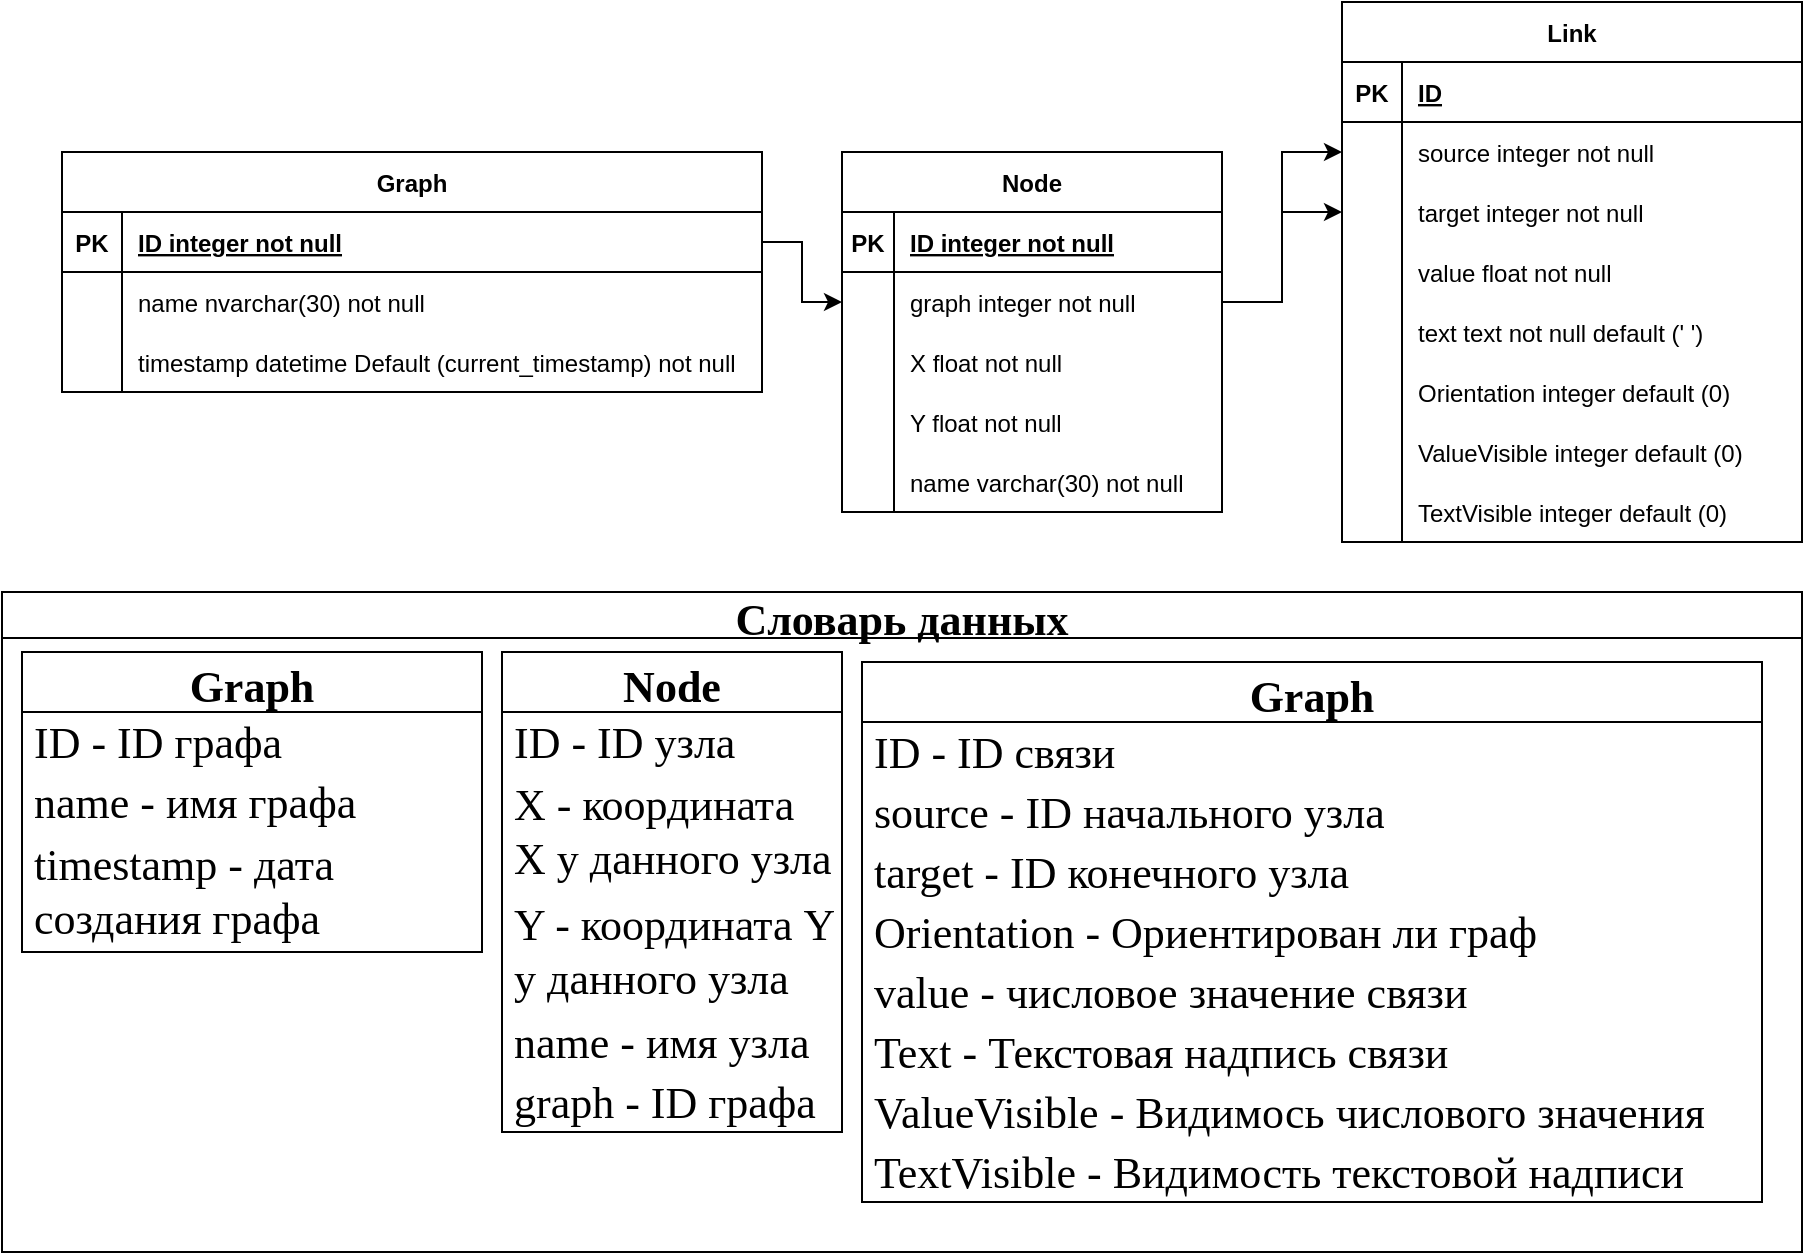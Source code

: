 <mxfile version="20.3.0" type="device" pages="4"><diagram id="iI3T3HqkZCBpaNOMsqTe" name="Диаграмма базы данных в работе №3"><mxGraphModel dx="930" dy="659" grid="1" gridSize="10" guides="1" tooltips="1" connect="1" arrows="1" fold="1" page="1" pageScale="1" pageWidth="827" pageHeight="1169" math="0" shadow="0"><root><mxCell id="0"/><mxCell id="1" parent="0"/><mxCell id="mn-iVroux2FqntGDwF3H-15" value="Graph" style="shape=table;startSize=30;container=1;collapsible=1;childLayout=tableLayout;fixedRows=1;rowLines=0;fontStyle=1;align=center;resizeLast=1;" parent="1" vertex="1"><mxGeometry x="140" y="330" width="350" height="120" as="geometry"/></mxCell><mxCell id="mn-iVroux2FqntGDwF3H-16" value="" style="shape=tableRow;horizontal=0;startSize=0;swimlaneHead=0;swimlaneBody=0;fillColor=none;collapsible=0;dropTarget=0;points=[[0,0.5],[1,0.5]];portConstraint=eastwest;top=0;left=0;right=0;bottom=1;" parent="mn-iVroux2FqntGDwF3H-15" vertex="1"><mxGeometry y="30" width="350" height="30" as="geometry"/></mxCell><mxCell id="mn-iVroux2FqntGDwF3H-17" value="PK" style="shape=partialRectangle;connectable=0;fillColor=none;top=0;left=0;bottom=0;right=0;fontStyle=1;overflow=hidden;" parent="mn-iVroux2FqntGDwF3H-16" vertex="1"><mxGeometry width="30" height="30" as="geometry"><mxRectangle width="30" height="30" as="alternateBounds"/></mxGeometry></mxCell><mxCell id="mn-iVroux2FqntGDwF3H-18" value="ID integer not null" style="shape=partialRectangle;connectable=0;fillColor=none;top=0;left=0;bottom=0;right=0;align=left;spacingLeft=6;fontStyle=5;overflow=hidden;" parent="mn-iVroux2FqntGDwF3H-16" vertex="1"><mxGeometry x="30" width="320" height="30" as="geometry"><mxRectangle width="320" height="30" as="alternateBounds"/></mxGeometry></mxCell><mxCell id="mn-iVroux2FqntGDwF3H-19" value="" style="shape=tableRow;horizontal=0;startSize=0;swimlaneHead=0;swimlaneBody=0;fillColor=none;collapsible=0;dropTarget=0;points=[[0,0.5],[1,0.5]];portConstraint=eastwest;top=0;left=0;right=0;bottom=0;" parent="mn-iVroux2FqntGDwF3H-15" vertex="1"><mxGeometry y="60" width="350" height="30" as="geometry"/></mxCell><mxCell id="mn-iVroux2FqntGDwF3H-20" value="" style="shape=partialRectangle;connectable=0;fillColor=none;top=0;left=0;bottom=0;right=0;editable=1;overflow=hidden;" parent="mn-iVroux2FqntGDwF3H-19" vertex="1"><mxGeometry width="30" height="30" as="geometry"><mxRectangle width="30" height="30" as="alternateBounds"/></mxGeometry></mxCell><mxCell id="mn-iVroux2FqntGDwF3H-21" value="name nvarchar(30) not null" style="shape=partialRectangle;connectable=0;fillColor=none;top=0;left=0;bottom=0;right=0;align=left;spacingLeft=6;overflow=hidden;" parent="mn-iVroux2FqntGDwF3H-19" vertex="1"><mxGeometry x="30" width="320" height="30" as="geometry"><mxRectangle width="320" height="30" as="alternateBounds"/></mxGeometry></mxCell><mxCell id="mn-iVroux2FqntGDwF3H-22" value="" style="shape=tableRow;horizontal=0;startSize=0;swimlaneHead=0;swimlaneBody=0;fillColor=none;collapsible=0;dropTarget=0;points=[[0,0.5],[1,0.5]];portConstraint=eastwest;top=0;left=0;right=0;bottom=0;" parent="mn-iVroux2FqntGDwF3H-15" vertex="1"><mxGeometry y="90" width="350" height="30" as="geometry"/></mxCell><mxCell id="mn-iVroux2FqntGDwF3H-23" value="" style="shape=partialRectangle;connectable=0;fillColor=none;top=0;left=0;bottom=0;right=0;editable=1;overflow=hidden;" parent="mn-iVroux2FqntGDwF3H-22" vertex="1"><mxGeometry width="30" height="30" as="geometry"><mxRectangle width="30" height="30" as="alternateBounds"/></mxGeometry></mxCell><mxCell id="mn-iVroux2FqntGDwF3H-24" value="timestamp datetime Default (current_timestamp) not null" style="shape=partialRectangle;connectable=0;fillColor=none;top=0;left=0;bottom=0;right=0;align=left;spacingLeft=6;overflow=hidden;" parent="mn-iVroux2FqntGDwF3H-22" vertex="1"><mxGeometry x="30" width="320" height="30" as="geometry"><mxRectangle width="320" height="30" as="alternateBounds"/></mxGeometry></mxCell><mxCell id="mn-iVroux2FqntGDwF3H-30" value="Node" style="shape=table;startSize=30;container=1;collapsible=1;childLayout=tableLayout;fixedRows=1;rowLines=0;fontStyle=1;align=center;resizeLast=1;" parent="1" vertex="1"><mxGeometry x="530" y="330" width="190" height="180" as="geometry"><mxRectangle x="414" y="350" width="70" height="30" as="alternateBounds"/></mxGeometry></mxCell><mxCell id="mn-iVroux2FqntGDwF3H-31" value="" style="shape=tableRow;horizontal=0;startSize=0;swimlaneHead=0;swimlaneBody=0;fillColor=none;collapsible=0;dropTarget=0;points=[[0,0.5],[1,0.5]];portConstraint=eastwest;top=0;left=0;right=0;bottom=1;" parent="mn-iVroux2FqntGDwF3H-30" vertex="1"><mxGeometry y="30" width="190" height="30" as="geometry"/></mxCell><mxCell id="mn-iVroux2FqntGDwF3H-32" value="PK" style="shape=partialRectangle;connectable=0;fillColor=none;top=0;left=0;bottom=0;right=0;fontStyle=1;overflow=hidden;" parent="mn-iVroux2FqntGDwF3H-31" vertex="1"><mxGeometry width="26" height="30" as="geometry"><mxRectangle width="26" height="30" as="alternateBounds"/></mxGeometry></mxCell><mxCell id="mn-iVroux2FqntGDwF3H-33" value="ID integer not null" style="shape=partialRectangle;connectable=0;fillColor=none;top=0;left=0;bottom=0;right=0;align=left;spacingLeft=6;fontStyle=5;overflow=hidden;" parent="mn-iVroux2FqntGDwF3H-31" vertex="1"><mxGeometry x="26" width="164" height="30" as="geometry"><mxRectangle width="164" height="30" as="alternateBounds"/></mxGeometry></mxCell><mxCell id="mn-iVroux2FqntGDwF3H-34" value="" style="shape=tableRow;horizontal=0;startSize=0;swimlaneHead=0;swimlaneBody=0;fillColor=none;collapsible=0;dropTarget=0;points=[[0,0.5],[1,0.5]];portConstraint=eastwest;top=0;left=0;right=0;bottom=0;" parent="mn-iVroux2FqntGDwF3H-30" vertex="1"><mxGeometry y="60" width="190" height="30" as="geometry"/></mxCell><mxCell id="mn-iVroux2FqntGDwF3H-35" value="" style="shape=partialRectangle;connectable=0;fillColor=none;top=0;left=0;bottom=0;right=0;editable=1;overflow=hidden;" parent="mn-iVroux2FqntGDwF3H-34" vertex="1"><mxGeometry width="26" height="30" as="geometry"><mxRectangle width="26" height="30" as="alternateBounds"/></mxGeometry></mxCell><mxCell id="mn-iVroux2FqntGDwF3H-36" value="graph integer not null" style="shape=partialRectangle;connectable=0;fillColor=none;top=0;left=0;bottom=0;right=0;align=left;spacingLeft=6;overflow=hidden;" parent="mn-iVroux2FqntGDwF3H-34" vertex="1"><mxGeometry x="26" width="164" height="30" as="geometry"><mxRectangle width="164" height="30" as="alternateBounds"/></mxGeometry></mxCell><mxCell id="mn-iVroux2FqntGDwF3H-37" value="" style="shape=tableRow;horizontal=0;startSize=0;swimlaneHead=0;swimlaneBody=0;fillColor=none;collapsible=0;dropTarget=0;points=[[0,0.5],[1,0.5]];portConstraint=eastwest;top=0;left=0;right=0;bottom=0;" parent="mn-iVroux2FqntGDwF3H-30" vertex="1"><mxGeometry y="90" width="190" height="30" as="geometry"/></mxCell><mxCell id="mn-iVroux2FqntGDwF3H-38" value="" style="shape=partialRectangle;connectable=0;fillColor=none;top=0;left=0;bottom=0;right=0;editable=1;overflow=hidden;" parent="mn-iVroux2FqntGDwF3H-37" vertex="1"><mxGeometry width="26" height="30" as="geometry"><mxRectangle width="26" height="30" as="alternateBounds"/></mxGeometry></mxCell><mxCell id="mn-iVroux2FqntGDwF3H-39" value="X float not null" style="shape=partialRectangle;connectable=0;fillColor=none;top=0;left=0;bottom=0;right=0;align=left;spacingLeft=6;overflow=hidden;" parent="mn-iVroux2FqntGDwF3H-37" vertex="1"><mxGeometry x="26" width="164" height="30" as="geometry"><mxRectangle width="164" height="30" as="alternateBounds"/></mxGeometry></mxCell><mxCell id="mn-iVroux2FqntGDwF3H-40" value="" style="shape=tableRow;horizontal=0;startSize=0;swimlaneHead=0;swimlaneBody=0;fillColor=none;collapsible=0;dropTarget=0;points=[[0,0.5],[1,0.5]];portConstraint=eastwest;top=0;left=0;right=0;bottom=0;" parent="mn-iVroux2FqntGDwF3H-30" vertex="1"><mxGeometry y="120" width="190" height="30" as="geometry"/></mxCell><mxCell id="mn-iVroux2FqntGDwF3H-41" value="" style="shape=partialRectangle;connectable=0;fillColor=none;top=0;left=0;bottom=0;right=0;editable=1;overflow=hidden;" parent="mn-iVroux2FqntGDwF3H-40" vertex="1"><mxGeometry width="26" height="30" as="geometry"><mxRectangle width="26" height="30" as="alternateBounds"/></mxGeometry></mxCell><mxCell id="mn-iVroux2FqntGDwF3H-42" value="Y float not null" style="shape=partialRectangle;connectable=0;fillColor=none;top=0;left=0;bottom=0;right=0;align=left;spacingLeft=6;overflow=hidden;" parent="mn-iVroux2FqntGDwF3H-40" vertex="1"><mxGeometry x="26" width="164" height="30" as="geometry"><mxRectangle width="164" height="30" as="alternateBounds"/></mxGeometry></mxCell><mxCell id="mn-iVroux2FqntGDwF3H-44" value="" style="shape=tableRow;horizontal=0;startSize=0;swimlaneHead=0;swimlaneBody=0;fillColor=none;collapsible=0;dropTarget=0;points=[[0,0.5],[1,0.5]];portConstraint=eastwest;top=0;left=0;right=0;bottom=0;" parent="mn-iVroux2FqntGDwF3H-30" vertex="1"><mxGeometry y="150" width="190" height="30" as="geometry"/></mxCell><mxCell id="mn-iVroux2FqntGDwF3H-45" value="" style="shape=partialRectangle;connectable=0;fillColor=none;top=0;left=0;bottom=0;right=0;editable=1;overflow=hidden;" parent="mn-iVroux2FqntGDwF3H-44" vertex="1"><mxGeometry width="26" height="30" as="geometry"><mxRectangle width="26" height="30" as="alternateBounds"/></mxGeometry></mxCell><mxCell id="mn-iVroux2FqntGDwF3H-46" value="name varchar(30) not null" style="shape=partialRectangle;connectable=0;fillColor=none;top=0;left=0;bottom=0;right=0;align=left;spacingLeft=6;overflow=hidden;" parent="mn-iVroux2FqntGDwF3H-44" vertex="1"><mxGeometry x="26" width="164" height="30" as="geometry"><mxRectangle width="164" height="30" as="alternateBounds"/></mxGeometry></mxCell><mxCell id="mn-iVroux2FqntGDwF3H-43" style="edgeStyle=orthogonalEdgeStyle;rounded=0;orthogonalLoop=1;jettySize=auto;html=1;" parent="1" source="mn-iVroux2FqntGDwF3H-16" target="mn-iVroux2FqntGDwF3H-34" edge="1"><mxGeometry relative="1" as="geometry"/></mxCell><mxCell id="mn-iVroux2FqntGDwF3H-47" value="Link" style="shape=table;startSize=30;container=1;collapsible=1;childLayout=tableLayout;fixedRows=1;rowLines=0;fontStyle=1;align=center;resizeLast=1;" parent="1" vertex="1"><mxGeometry x="780" y="255" width="230" height="270" as="geometry"/></mxCell><mxCell id="mn-iVroux2FqntGDwF3H-48" value="" style="shape=tableRow;horizontal=0;startSize=0;swimlaneHead=0;swimlaneBody=0;fillColor=none;collapsible=0;dropTarget=0;points=[[0,0.5],[1,0.5]];portConstraint=eastwest;top=0;left=0;right=0;bottom=1;" parent="mn-iVroux2FqntGDwF3H-47" vertex="1"><mxGeometry y="30" width="230" height="30" as="geometry"/></mxCell><mxCell id="mn-iVroux2FqntGDwF3H-49" value="PK" style="shape=partialRectangle;connectable=0;fillColor=none;top=0;left=0;bottom=0;right=0;fontStyle=1;overflow=hidden;" parent="mn-iVroux2FqntGDwF3H-48" vertex="1"><mxGeometry width="30" height="30" as="geometry"><mxRectangle width="30" height="30" as="alternateBounds"/></mxGeometry></mxCell><mxCell id="mn-iVroux2FqntGDwF3H-50" value="ID" style="shape=partialRectangle;connectable=0;fillColor=none;top=0;left=0;bottom=0;right=0;align=left;spacingLeft=6;fontStyle=5;overflow=hidden;" parent="mn-iVroux2FqntGDwF3H-48" vertex="1"><mxGeometry x="30" width="200" height="30" as="geometry"><mxRectangle width="200" height="30" as="alternateBounds"/></mxGeometry></mxCell><mxCell id="mn-iVroux2FqntGDwF3H-51" value="" style="shape=tableRow;horizontal=0;startSize=0;swimlaneHead=0;swimlaneBody=0;fillColor=none;collapsible=0;dropTarget=0;points=[[0,0.5],[1,0.5]];portConstraint=eastwest;top=0;left=0;right=0;bottom=0;" parent="mn-iVroux2FqntGDwF3H-47" vertex="1"><mxGeometry y="60" width="230" height="30" as="geometry"/></mxCell><mxCell id="mn-iVroux2FqntGDwF3H-52" value="" style="shape=partialRectangle;connectable=0;fillColor=none;top=0;left=0;bottom=0;right=0;editable=1;overflow=hidden;" parent="mn-iVroux2FqntGDwF3H-51" vertex="1"><mxGeometry width="30" height="30" as="geometry"><mxRectangle width="30" height="30" as="alternateBounds"/></mxGeometry></mxCell><mxCell id="mn-iVroux2FqntGDwF3H-53" value="source integer not null" style="shape=partialRectangle;connectable=0;fillColor=none;top=0;left=0;bottom=0;right=0;align=left;spacingLeft=6;overflow=hidden;" parent="mn-iVroux2FqntGDwF3H-51" vertex="1"><mxGeometry x="30" width="200" height="30" as="geometry"><mxRectangle width="200" height="30" as="alternateBounds"/></mxGeometry></mxCell><mxCell id="mn-iVroux2FqntGDwF3H-54" value="" style="shape=tableRow;horizontal=0;startSize=0;swimlaneHead=0;swimlaneBody=0;fillColor=none;collapsible=0;dropTarget=0;points=[[0,0.5],[1,0.5]];portConstraint=eastwest;top=0;left=0;right=0;bottom=0;" parent="mn-iVroux2FqntGDwF3H-47" vertex="1"><mxGeometry y="90" width="230" height="30" as="geometry"/></mxCell><mxCell id="mn-iVroux2FqntGDwF3H-55" value="" style="shape=partialRectangle;connectable=0;fillColor=none;top=0;left=0;bottom=0;right=0;editable=1;overflow=hidden;" parent="mn-iVroux2FqntGDwF3H-54" vertex="1"><mxGeometry width="30" height="30" as="geometry"><mxRectangle width="30" height="30" as="alternateBounds"/></mxGeometry></mxCell><mxCell id="mn-iVroux2FqntGDwF3H-56" value="target integer not null" style="shape=partialRectangle;connectable=0;fillColor=none;top=0;left=0;bottom=0;right=0;align=left;spacingLeft=6;overflow=hidden;" parent="mn-iVroux2FqntGDwF3H-54" vertex="1"><mxGeometry x="30" width="200" height="30" as="geometry"><mxRectangle width="200" height="30" as="alternateBounds"/></mxGeometry></mxCell><mxCell id="mn-iVroux2FqntGDwF3H-57" value="" style="shape=tableRow;horizontal=0;startSize=0;swimlaneHead=0;swimlaneBody=0;fillColor=none;collapsible=0;dropTarget=0;points=[[0,0.5],[1,0.5]];portConstraint=eastwest;top=0;left=0;right=0;bottom=0;" parent="mn-iVroux2FqntGDwF3H-47" vertex="1"><mxGeometry y="120" width="230" height="30" as="geometry"/></mxCell><mxCell id="mn-iVroux2FqntGDwF3H-58" value="" style="shape=partialRectangle;connectable=0;fillColor=none;top=0;left=0;bottom=0;right=0;editable=1;overflow=hidden;" parent="mn-iVroux2FqntGDwF3H-57" vertex="1"><mxGeometry width="30" height="30" as="geometry"><mxRectangle width="30" height="30" as="alternateBounds"/></mxGeometry></mxCell><mxCell id="mn-iVroux2FqntGDwF3H-59" value="value float not null" style="shape=partialRectangle;connectable=0;fillColor=none;top=0;left=0;bottom=0;right=0;align=left;spacingLeft=6;overflow=hidden;" parent="mn-iVroux2FqntGDwF3H-57" vertex="1"><mxGeometry x="30" width="200" height="30" as="geometry"><mxRectangle width="200" height="30" as="alternateBounds"/></mxGeometry></mxCell><mxCell id="mn-iVroux2FqntGDwF3H-62" value="" style="shape=tableRow;horizontal=0;startSize=0;swimlaneHead=0;swimlaneBody=0;fillColor=none;collapsible=0;dropTarget=0;points=[[0,0.5],[1,0.5]];portConstraint=eastwest;top=0;left=0;right=0;bottom=0;" parent="mn-iVroux2FqntGDwF3H-47" vertex="1"><mxGeometry y="150" width="230" height="30" as="geometry"/></mxCell><mxCell id="mn-iVroux2FqntGDwF3H-63" value="" style="shape=partialRectangle;connectable=0;fillColor=none;top=0;left=0;bottom=0;right=0;editable=1;overflow=hidden;" parent="mn-iVroux2FqntGDwF3H-62" vertex="1"><mxGeometry width="30" height="30" as="geometry"><mxRectangle width="30" height="30" as="alternateBounds"/></mxGeometry></mxCell><mxCell id="mn-iVroux2FqntGDwF3H-64" value="text text not null default (' ')" style="shape=partialRectangle;connectable=0;fillColor=none;top=0;left=0;bottom=0;right=0;align=left;spacingLeft=6;overflow=hidden;" parent="mn-iVroux2FqntGDwF3H-62" vertex="1"><mxGeometry x="30" width="200" height="30" as="geometry"><mxRectangle width="200" height="30" as="alternateBounds"/></mxGeometry></mxCell><mxCell id="mn-iVroux2FqntGDwF3H-65" value="" style="shape=tableRow;horizontal=0;startSize=0;swimlaneHead=0;swimlaneBody=0;fillColor=none;collapsible=0;dropTarget=0;points=[[0,0.5],[1,0.5]];portConstraint=eastwest;top=0;left=0;right=0;bottom=0;" parent="mn-iVroux2FqntGDwF3H-47" vertex="1"><mxGeometry y="180" width="230" height="30" as="geometry"/></mxCell><mxCell id="mn-iVroux2FqntGDwF3H-66" value="" style="shape=partialRectangle;connectable=0;fillColor=none;top=0;left=0;bottom=0;right=0;editable=1;overflow=hidden;" parent="mn-iVroux2FqntGDwF3H-65" vertex="1"><mxGeometry width="30" height="30" as="geometry"><mxRectangle width="30" height="30" as="alternateBounds"/></mxGeometry></mxCell><mxCell id="mn-iVroux2FqntGDwF3H-67" value="Orientation integer default (0)" style="shape=partialRectangle;connectable=0;fillColor=none;top=0;left=0;bottom=0;right=0;align=left;spacingLeft=6;overflow=hidden;" parent="mn-iVroux2FqntGDwF3H-65" vertex="1"><mxGeometry x="30" width="200" height="30" as="geometry"><mxRectangle width="200" height="30" as="alternateBounds"/></mxGeometry></mxCell><mxCell id="mn-iVroux2FqntGDwF3H-69" value="" style="shape=tableRow;horizontal=0;startSize=0;swimlaneHead=0;swimlaneBody=0;fillColor=none;collapsible=0;dropTarget=0;points=[[0,0.5],[1,0.5]];portConstraint=eastwest;top=0;left=0;right=0;bottom=0;" parent="mn-iVroux2FqntGDwF3H-47" vertex="1"><mxGeometry y="210" width="230" height="30" as="geometry"/></mxCell><mxCell id="mn-iVroux2FqntGDwF3H-70" value="" style="shape=partialRectangle;connectable=0;fillColor=none;top=0;left=0;bottom=0;right=0;editable=1;overflow=hidden;" parent="mn-iVroux2FqntGDwF3H-69" vertex="1"><mxGeometry width="30" height="30" as="geometry"><mxRectangle width="30" height="30" as="alternateBounds"/></mxGeometry></mxCell><mxCell id="mn-iVroux2FqntGDwF3H-71" value="ValueVisible integer default (0)" style="shape=partialRectangle;connectable=0;fillColor=none;top=0;left=0;bottom=0;right=0;align=left;spacingLeft=6;overflow=hidden;" parent="mn-iVroux2FqntGDwF3H-69" vertex="1"><mxGeometry x="30" width="200" height="30" as="geometry"><mxRectangle width="200" height="30" as="alternateBounds"/></mxGeometry></mxCell><mxCell id="mn-iVroux2FqntGDwF3H-72" value="" style="shape=tableRow;horizontal=0;startSize=0;swimlaneHead=0;swimlaneBody=0;fillColor=none;collapsible=0;dropTarget=0;points=[[0,0.5],[1,0.5]];portConstraint=eastwest;top=0;left=0;right=0;bottom=0;" parent="mn-iVroux2FqntGDwF3H-47" vertex="1"><mxGeometry y="240" width="230" height="30" as="geometry"/></mxCell><mxCell id="mn-iVroux2FqntGDwF3H-73" value="" style="shape=partialRectangle;connectable=0;fillColor=none;top=0;left=0;bottom=0;right=0;editable=1;overflow=hidden;" parent="mn-iVroux2FqntGDwF3H-72" vertex="1"><mxGeometry width="30" height="30" as="geometry"><mxRectangle width="30" height="30" as="alternateBounds"/></mxGeometry></mxCell><mxCell id="mn-iVroux2FqntGDwF3H-74" value="TextVisible integer default (0)" style="shape=partialRectangle;connectable=0;fillColor=none;top=0;left=0;bottom=0;right=0;align=left;spacingLeft=6;overflow=hidden;" parent="mn-iVroux2FqntGDwF3H-72" vertex="1"><mxGeometry x="30" width="200" height="30" as="geometry"><mxRectangle width="200" height="30" as="alternateBounds"/></mxGeometry></mxCell><mxCell id="mn-iVroux2FqntGDwF3H-60" style="edgeStyle=orthogonalEdgeStyle;rounded=0;orthogonalLoop=1;jettySize=auto;html=1;" parent="1" source="mn-iVroux2FqntGDwF3H-34" target="mn-iVroux2FqntGDwF3H-51" edge="1"><mxGeometry relative="1" as="geometry"/></mxCell><mxCell id="mn-iVroux2FqntGDwF3H-61" style="edgeStyle=orthogonalEdgeStyle;rounded=0;orthogonalLoop=1;jettySize=auto;html=1;exitX=1;exitY=0.5;exitDx=0;exitDy=0;" parent="1" source="mn-iVroux2FqntGDwF3H-34" target="mn-iVroux2FqntGDwF3H-54" edge="1"><mxGeometry relative="1" as="geometry"/></mxCell><mxCell id="sULFvC7z4oLQxbDgMR3--6" value="Словарь данных" style="swimlane;fontSize=22;fontFamily=Times New Roman;" vertex="1" parent="1"><mxGeometry x="110" y="550" width="900" height="330" as="geometry"/></mxCell><mxCell id="sULFvC7z4oLQxbDgMR3--7" value="Graph" style="swimlane;fontStyle=1;childLayout=stackLayout;horizontal=1;startSize=30;horizontalStack=0;resizeParent=1;resizeParentMax=0;resizeLast=0;collapsible=1;marginBottom=0;fontSize=22;fontFamily=Times New Roman;" vertex="1" parent="sULFvC7z4oLQxbDgMR3--6"><mxGeometry x="10" y="30" width="230" height="150" as="geometry"/></mxCell><mxCell id="sULFvC7z4oLQxbDgMR3--8" value="ID - ID графа" style="text;strokeColor=none;fillColor=none;align=left;verticalAlign=middle;spacingLeft=4;spacingRight=4;overflow=hidden;points=[[0,0.5],[1,0.5]];portConstraint=eastwest;rotatable=0;fontSize=22;fontFamily=Times New Roman;whiteSpace=wrap;" vertex="1" parent="sULFvC7z4oLQxbDgMR3--7"><mxGeometry y="30" width="230" height="30" as="geometry"/></mxCell><mxCell id="sULFvC7z4oLQxbDgMR3--19" value="name - имя графа" style="text;strokeColor=none;fillColor=none;align=left;verticalAlign=middle;spacingLeft=4;spacingRight=4;overflow=hidden;points=[[0,0.5],[1,0.5]];portConstraint=eastwest;rotatable=0;fontSize=22;fontFamily=Times New Roman;whiteSpace=wrap;" vertex="1" parent="sULFvC7z4oLQxbDgMR3--7"><mxGeometry y="60" width="230" height="30" as="geometry"/></mxCell><mxCell id="sULFvC7z4oLQxbDgMR3--9" value="timestamp - дата создания графа" style="text;strokeColor=none;fillColor=none;align=left;verticalAlign=middle;spacingLeft=4;spacingRight=4;overflow=hidden;points=[[0,0.5],[1,0.5]];portConstraint=eastwest;rotatable=0;fontSize=22;fontFamily=Times New Roman;whiteSpace=wrap;" vertex="1" parent="sULFvC7z4oLQxbDgMR3--7"><mxGeometry y="90" width="230" height="60" as="geometry"/></mxCell><mxCell id="sULFvC7z4oLQxbDgMR3--11" value="Graph" style="swimlane;fontStyle=1;childLayout=stackLayout;horizontal=1;startSize=30;horizontalStack=0;resizeParent=1;resizeParentMax=0;resizeLast=0;collapsible=1;marginBottom=0;fontSize=22;fontFamily=Times New Roman;" vertex="1" parent="sULFvC7z4oLQxbDgMR3--6"><mxGeometry x="430" y="35" width="450" height="270" as="geometry"/></mxCell><mxCell id="sULFvC7z4oLQxbDgMR3--12" value="ID - ID связи" style="text;strokeColor=none;fillColor=none;align=left;verticalAlign=middle;spacingLeft=4;spacingRight=4;overflow=hidden;points=[[0,0.5],[1,0.5]];portConstraint=eastwest;rotatable=0;fontSize=22;fontFamily=Times New Roman;whiteSpace=wrap;" vertex="1" parent="sULFvC7z4oLQxbDgMR3--11"><mxGeometry y="30" width="450" height="30" as="geometry"/></mxCell><mxCell id="sULFvC7z4oLQxbDgMR3--13" value="source - ID начального узла" style="text;strokeColor=none;fillColor=none;align=left;verticalAlign=middle;spacingLeft=4;spacingRight=4;overflow=hidden;points=[[0,0.5],[1,0.5]];portConstraint=eastwest;rotatable=0;fontSize=22;fontFamily=Times New Roman;whiteSpace=wrap;" vertex="1" parent="sULFvC7z4oLQxbDgMR3--11"><mxGeometry y="60" width="450" height="30" as="geometry"/></mxCell><mxCell id="sULFvC7z4oLQxbDgMR3--22" value="target - ID конечного узла" style="text;strokeColor=none;fillColor=none;align=left;verticalAlign=middle;spacingLeft=4;spacingRight=4;overflow=hidden;points=[[0,0.5],[1,0.5]];portConstraint=eastwest;rotatable=0;fontSize=22;fontFamily=Times New Roman;whiteSpace=wrap;" vertex="1" parent="sULFvC7z4oLQxbDgMR3--11"><mxGeometry y="90" width="450" height="30" as="geometry"/></mxCell><mxCell id="sULFvC7z4oLQxbDgMR3--14" value="Orientation - Ориентирован ли граф" style="text;strokeColor=none;fillColor=none;align=left;verticalAlign=middle;spacingLeft=4;spacingRight=4;overflow=hidden;points=[[0,0.5],[1,0.5]];portConstraint=eastwest;rotatable=0;fontSize=22;fontFamily=Times New Roman;whiteSpace=wrap;" vertex="1" parent="sULFvC7z4oLQxbDgMR3--11"><mxGeometry y="120" width="450" height="30" as="geometry"/></mxCell><mxCell id="sULFvC7z4oLQxbDgMR3--23" value="value - числовое значение связи" style="text;strokeColor=none;fillColor=none;align=left;verticalAlign=middle;spacingLeft=4;spacingRight=4;overflow=hidden;points=[[0,0.5],[1,0.5]];portConstraint=eastwest;rotatable=0;fontSize=22;fontFamily=Times New Roman;whiteSpace=wrap;" vertex="1" parent="sULFvC7z4oLQxbDgMR3--11"><mxGeometry y="150" width="450" height="30" as="geometry"/></mxCell><mxCell id="sULFvC7z4oLQxbDgMR3--24" value="Text - Текстовая надпись связи" style="text;strokeColor=none;fillColor=none;align=left;verticalAlign=middle;spacingLeft=4;spacingRight=4;overflow=hidden;points=[[0,0.5],[1,0.5]];portConstraint=eastwest;rotatable=0;fontSize=22;fontFamily=Times New Roman;whiteSpace=wrap;" vertex="1" parent="sULFvC7z4oLQxbDgMR3--11"><mxGeometry y="180" width="450" height="30" as="geometry"/></mxCell><mxCell id="sULFvC7z4oLQxbDgMR3--25" value="ValueVisible - Видимось числового значения" style="text;strokeColor=none;fillColor=none;align=left;verticalAlign=middle;spacingLeft=4;spacingRight=4;overflow=hidden;points=[[0,0.5],[1,0.5]];portConstraint=eastwest;rotatable=0;fontSize=22;fontFamily=Times New Roman;whiteSpace=wrap;" vertex="1" parent="sULFvC7z4oLQxbDgMR3--11"><mxGeometry y="210" width="450" height="30" as="geometry"/></mxCell><mxCell id="sULFvC7z4oLQxbDgMR3--26" value="TextVisible - Видимость текстовой надписи" style="text;strokeColor=none;fillColor=none;align=left;verticalAlign=middle;spacingLeft=4;spacingRight=4;overflow=hidden;points=[[0,0.5],[1,0.5]];portConstraint=eastwest;rotatable=0;fontSize=22;fontFamily=Times New Roman;whiteSpace=wrap;" vertex="1" parent="sULFvC7z4oLQxbDgMR3--11"><mxGeometry y="240" width="450" height="30" as="geometry"/></mxCell><mxCell id="sULFvC7z4oLQxbDgMR3--15" value="Node" style="swimlane;fontStyle=1;childLayout=stackLayout;horizontal=1;startSize=30;horizontalStack=0;resizeParent=1;resizeParentMax=0;resizeLast=0;collapsible=1;marginBottom=0;fontSize=22;fontFamily=Times New Roman;" vertex="1" parent="sULFvC7z4oLQxbDgMR3--6"><mxGeometry x="250" y="30" width="170" height="240" as="geometry"/></mxCell><mxCell id="sULFvC7z4oLQxbDgMR3--16" value="ID - ID узла" style="text;strokeColor=none;fillColor=none;align=left;verticalAlign=middle;spacingLeft=4;spacingRight=4;overflow=hidden;points=[[0,0.5],[1,0.5]];portConstraint=eastwest;rotatable=0;fontSize=22;fontFamily=Times New Roman;whiteSpace=wrap;" vertex="1" parent="sULFvC7z4oLQxbDgMR3--15"><mxGeometry y="30" width="170" height="30" as="geometry"/></mxCell><mxCell id="sULFvC7z4oLQxbDgMR3--17" value="X - координата X у данного узла" style="text;strokeColor=none;fillColor=none;align=left;verticalAlign=middle;spacingLeft=4;spacingRight=4;overflow=hidden;points=[[0,0.5],[1,0.5]];portConstraint=eastwest;rotatable=0;fontSize=22;fontFamily=Times New Roman;whiteSpace=wrap;" vertex="1" parent="sULFvC7z4oLQxbDgMR3--15"><mxGeometry y="60" width="170" height="60" as="geometry"/></mxCell><mxCell id="sULFvC7z4oLQxbDgMR3--20" value="Y - координата Y у данного узла" style="text;strokeColor=none;fillColor=none;align=left;verticalAlign=middle;spacingLeft=4;spacingRight=4;overflow=hidden;points=[[0,0.5],[1,0.5]];portConstraint=eastwest;rotatable=0;fontSize=22;fontFamily=Times New Roman;whiteSpace=wrap;" vertex="1" parent="sULFvC7z4oLQxbDgMR3--15"><mxGeometry y="120" width="170" height="60" as="geometry"/></mxCell><mxCell id="sULFvC7z4oLQxbDgMR3--18" value="name - имя узла" style="text;strokeColor=none;fillColor=none;align=left;verticalAlign=middle;spacingLeft=4;spacingRight=4;overflow=hidden;points=[[0,0.5],[1,0.5]];portConstraint=eastwest;rotatable=0;fontSize=22;fontFamily=Times New Roman;whiteSpace=wrap;" vertex="1" parent="sULFvC7z4oLQxbDgMR3--15"><mxGeometry y="180" width="170" height="30" as="geometry"/></mxCell><mxCell id="sULFvC7z4oLQxbDgMR3--21" value="graph - ID графа" style="text;strokeColor=none;fillColor=none;align=left;verticalAlign=middle;spacingLeft=4;spacingRight=4;overflow=hidden;points=[[0,0.5],[1,0.5]];portConstraint=eastwest;rotatable=0;fontSize=22;fontFamily=Times New Roman;whiteSpace=wrap;" vertex="1" parent="sULFvC7z4oLQxbDgMR3--15"><mxGeometry y="210" width="170" height="30" as="geometry"/></mxCell></root></mxGraphModel></diagram><diagram id="A-Ha0nGZ0IbxRuycyL97" name="Макет окон в работе №3"><mxGraphModel dx="1329" dy="941" grid="1" gridSize="10" guides="1" tooltips="1" connect="1" arrows="1" fold="1" page="1" pageScale="1" pageWidth="827" pageHeight="1169" math="0" shadow="0"><root><mxCell id="0"/><mxCell id="1" parent="0"/><mxCell id="ym5EBSC5pBKrJSHJGihR-28" value="" style="group" parent="1" vertex="1" connectable="0"><mxGeometry x="20" y="80" width="200" height="430" as="geometry"/></mxCell><mxCell id="ym5EBSC5pBKrJSHJGihR-29" value="" style="group" parent="ym5EBSC5pBKrJSHJGihR-28" vertex="1" connectable="0"><mxGeometry width="200" height="390" as="geometry"/></mxCell><mxCell id="ym5EBSC5pBKrJSHJGihR-30" value="" style="verticalLabelPosition=bottom;verticalAlign=top;html=1;shadow=0;dashed=0;strokeWidth=1;shape=mxgraph.android.phone2;strokeColor=#c0c0c0;fillColor=#000000;" parent="ym5EBSC5pBKrJSHJGihR-29" vertex="1"><mxGeometry width="200" height="390" as="geometry"/></mxCell><mxCell id="ym5EBSC5pBKrJSHJGihR-31" value="" style="verticalLabelPosition=bottom;verticalAlign=top;html=1;shadow=0;dashed=0;strokeWidth=2;shape=mxgraph.android.navigation_bar_1_landscape;fillColor=#1A1A1A;strokeColor=#999999;sketch=0;" parent="ym5EBSC5pBKrJSHJGihR-29" vertex="1"><mxGeometry x="10" y="320" width="180" height="30" as="geometry"/></mxCell><mxCell id="ym5EBSC5pBKrJSHJGihR-32" value="" style="rounded=0;whiteSpace=wrap;html=1;" parent="ym5EBSC5pBKrJSHJGihR-29" vertex="1"><mxGeometry x="10" y="40" width="180" height="280" as="geometry"/></mxCell><mxCell id="ym5EBSC5pBKrJSHJGihR-33" value="Lab3-Lab4-GraphBuilder-sidorov493" style="whiteSpace=wrap;html=1;shadow=0;dashed=0;fontSize=10;align=left;fillColor=#33b5e5;strokeColor=#33B5E5;fontColor=#4D4D4D;" parent="ym5EBSC5pBKrJSHJGihR-29" vertex="1"><mxGeometry x="10" y="40" width="180" height="16.88" as="geometry"/></mxCell><mxCell id="ym5EBSC5pBKrJSHJGihR-34" value="" style="verticalLabelPosition=bottom;verticalAlign=top;html=1;shadow=0;dashed=0;strokeWidth=1;shape=mxgraph.android.contact_badge_normal;sketch=0;fillColor=#000000;" parent="ym5EBSC5pBKrJSHJGihR-29" vertex="1"><mxGeometry x="164" y="40" width="26" height="20" as="geometry"/></mxCell><mxCell id="ym5EBSC5pBKrJSHJGihR-35" value="Закрыть прграмму" style="rounded=1;html=1;shadow=0;dashed=0;whiteSpace=wrap;fontSize=10;fillColor=#dae8fc;align=center;strokeColor=#6c8ebf;" parent="ym5EBSC5pBKrJSHJGihR-29" vertex="1"><mxGeometry x="10" y="60" width="180" height="16.88" as="geometry"/></mxCell><mxCell id="ym5EBSC5pBKrJSHJGihR-37" value="Создать граф" style="rounded=1;html=1;shadow=0;dashed=0;whiteSpace=wrap;fontSize=10;fillColor=#E6E6E6;align=center;strokeColor=#E6E6E6;fontColor=#333333;" parent="ym5EBSC5pBKrJSHJGihR-29" vertex="1"><mxGeometry x="10" y="160" width="180" height="16.88" as="geometry"/></mxCell><mxCell id="ym5EBSC5pBKrJSHJGihR-38" value="Список графов в базе данных" style="rounded=1;html=1;shadow=0;dashed=0;whiteSpace=wrap;fontSize=10;fillColor=#E6E6E6;align=center;strokeColor=#E6E6E6;fontColor=#333333;" parent="ym5EBSC5pBKrJSHJGihR-29" vertex="1"><mxGeometry x="10" y="187" width="180" height="16.88" as="geometry"/></mxCell><mxCell id="ym5EBSC5pBKrJSHJGihR-39" value="Список графов в API" style="rounded=1;html=1;shadow=0;dashed=0;whiteSpace=wrap;fontSize=10;fillColor=#E6E6E6;align=center;strokeColor=#E6E6E6;fontColor=#333333;" parent="ym5EBSC5pBKrJSHJGihR-29" vertex="1"><mxGeometry x="10" y="220" width="180" height="16.88" as="geometry"/></mxCell><mxCell id="xTMKThh68o6ZonSncwDW-1" value="Адрес API" style="rounded=1;html=1;shadow=0;dashed=0;whiteSpace=wrap;fontSize=10;fillColor=#E6E6E6;align=center;strokeColor=#E6E6E6;fontColor=#333333;fontFamily=Times New Roman;" vertex="1" parent="ym5EBSC5pBKrJSHJGihR-29"><mxGeometry x="10" y="90" width="180" height="16.88" as="geometry"/></mxCell><mxCell id="ym5EBSC5pBKrJSHJGihR-36" value="Начальный экран" style="text;html=1;strokeColor=none;fillColor=none;align=center;verticalAlign=middle;whiteSpace=wrap;rounded=0;" parent="ym5EBSC5pBKrJSHJGihR-28" vertex="1"><mxGeometry y="400" width="200" height="30" as="geometry"/></mxCell><mxCell id="ym5EBSC5pBKrJSHJGihR-49" value="" style="group" parent="1" vertex="1" connectable="0"><mxGeometry x="740" y="45" width="200" height="430" as="geometry"/></mxCell><mxCell id="ym5EBSC5pBKrJSHJGihR-50" value="" style="group" parent="ym5EBSC5pBKrJSHJGihR-49" vertex="1" connectable="0"><mxGeometry width="200" height="390" as="geometry"/></mxCell><mxCell id="ym5EBSC5pBKrJSHJGihR-51" value="" style="verticalLabelPosition=bottom;verticalAlign=top;html=1;shadow=0;dashed=0;strokeWidth=1;shape=mxgraph.android.phone2;strokeColor=#c0c0c0;fillColor=#000000;" parent="ym5EBSC5pBKrJSHJGihR-50" vertex="1"><mxGeometry width="200" height="390" as="geometry"/></mxCell><mxCell id="ym5EBSC5pBKrJSHJGihR-52" value="" style="verticalLabelPosition=bottom;verticalAlign=top;html=1;shadow=0;dashed=0;strokeWidth=2;shape=mxgraph.android.navigation_bar_1_landscape;fillColor=#1A1A1A;strokeColor=#999999;sketch=0;" parent="ym5EBSC5pBKrJSHJGihR-50" vertex="1"><mxGeometry x="10" y="320" width="180" height="30" as="geometry"/></mxCell><mxCell id="ym5EBSC5pBKrJSHJGihR-53" value="" style="rounded=0;whiteSpace=wrap;html=1;" parent="ym5EBSC5pBKrJSHJGihR-50" vertex="1"><mxGeometry x="10" y="40" width="180" height="280" as="geometry"/></mxCell><mxCell id="ym5EBSC5pBKrJSHJGihR-54" value="Lab3-Lab4-GraphBuilder-sidorov493" style="whiteSpace=wrap;html=1;shadow=0;dashed=0;fontSize=10;align=left;fillColor=#33b5e5;strokeColor=#33B5E5;fontColor=#4D4D4D;" parent="ym5EBSC5pBKrJSHJGihR-50" vertex="1"><mxGeometry x="10" y="40" width="180" height="16.88" as="geometry"/></mxCell><mxCell id="ym5EBSC5pBKrJSHJGihR-55" value="" style="verticalLabelPosition=bottom;verticalAlign=top;html=1;shadow=0;dashed=0;strokeWidth=1;shape=mxgraph.android.contact_badge_normal;sketch=0;fillColor=#000000;" parent="ym5EBSC5pBKrJSHJGihR-50" vertex="1"><mxGeometry x="164" y="40" width="26" height="20" as="geometry"/></mxCell><mxCell id="ym5EBSC5pBKrJSHJGihR-56" value="Назад" style="rounded=1;html=1;shadow=0;dashed=0;whiteSpace=wrap;fontSize=10;fillColor=#dae8fc;align=center;strokeColor=#6c8ebf;" parent="ym5EBSC5pBKrJSHJGihR-50" vertex="1"><mxGeometry x="10" y="60" width="180" height="16.88" as="geometry"/></mxCell><mxCell id="lFSSPSshMu_3vcq2K1YC-93" value="ID:0" style="text;html=1;strokeColor=none;fillColor=none;align=center;verticalAlign=middle;whiteSpace=wrap;rounded=0;" parent="ym5EBSC5pBKrJSHJGihR-50" vertex="1"><mxGeometry x="10" y="90" width="60" height="30" as="geometry"/></mxCell><mxCell id="lFSSPSshMu_3vcq2K1YC-94" value="Граф (Graph)" style="text;html=1;strokeColor=none;fillColor=none;align=center;verticalAlign=middle;whiteSpace=wrap;rounded=0;" parent="ym5EBSC5pBKrJSHJGihR-50" vertex="1"><mxGeometry x="70" y="90" width="110" height="30" as="geometry"/></mxCell><mxCell id="lFSSPSshMu_3vcq2K1YC-101" value="Имя:Graph0" style="text;html=1;strokeColor=none;fillColor=none;align=center;verticalAlign=middle;whiteSpace=wrap;rounded=0;" parent="ym5EBSC5pBKrJSHJGihR-50" vertex="1"><mxGeometry x="10" y="115" width="180" height="20" as="geometry"/></mxCell><mxCell id="lFSSPSshMu_3vcq2K1YC-102" value="30.12.202 08:20:35" style="text;html=1;strokeColor=none;fillColor=none;align=center;verticalAlign=middle;whiteSpace=wrap;rounded=0;" parent="ym5EBSC5pBKrJSHJGihR-50" vertex="1"><mxGeometry x="44" y="165" width="120" height="30" as="geometry"/></mxCell><mxCell id="lFSSPSshMu_3vcq2K1YC-90" value="Отмена" style="rounded=1;html=1;shadow=0;dashed=0;whiteSpace=wrap;fontSize=10;fillColor=#E6E6E6;align=center;strokeColor=#E6E6E6;fontColor=#333333;" parent="ym5EBSC5pBKrJSHJGihR-50" vertex="1"><mxGeometry x="10" y="80" width="50" height="16.88" as="geometry"/></mxCell><mxCell id="lFSSPSshMu_3vcq2K1YC-91" value="Сохранить" style="rounded=1;html=1;shadow=0;dashed=0;whiteSpace=wrap;fontSize=10;fillColor=#E6E6E6;align=center;strokeColor=#E6E6E6;fontColor=#333333;" parent="ym5EBSC5pBKrJSHJGihR-50" vertex="1"><mxGeometry x="70" y="80" width="60" height="16.88" as="geometry"/></mxCell><mxCell id="lFSSPSshMu_3vcq2K1YC-92" value="Удалить" style="rounded=1;html=1;shadow=0;dashed=0;whiteSpace=wrap;fontSize=10;fillColor=#E6E6E6;align=center;strokeColor=#E6E6E6;fontColor=#333333;" parent="ym5EBSC5pBKrJSHJGihR-50" vertex="1"><mxGeometry x="140" y="80" width="50" height="16.88" as="geometry"/></mxCell><mxCell id="lFSSPSshMu_3vcq2K1YC-120" value="" style="group;fillColor=#FFFFFF;" parent="ym5EBSC5pBKrJSHJGihR-50" vertex="1" connectable="0"><mxGeometry x="10" y="135" width="180" height="15" as="geometry"/></mxCell><mxCell id="lFSSPSshMu_3vcq2K1YC-121" value="&lt;div style=&quot;text-align: justify;&quot;&gt;&lt;span style=&quot;background-color: initial;&quot;&gt;Graph0&lt;/span&gt;&lt;/div&gt;" style="rounded=0;whiteSpace=wrap;html=1;fillColor=#FFFFFF;align=left;" parent="lFSSPSshMu_3vcq2K1YC-120" vertex="1"><mxGeometry width="180" height="15" as="geometry"/></mxCell><mxCell id="lFSSPSshMu_3vcq2K1YC-122" value="" style="strokeWidth=1;html=1;shadow=0;dashed=0;shape=mxgraph.android.spinner2;align=center;fillColor=#999999;strokeColor=#999999;verticalAlign=bottom" parent="lFSSPSshMu_3vcq2K1YC-120" vertex="1"><mxGeometry y="12.945" width="180" height="2.055" as="geometry"/></mxCell><mxCell id="lFSSPSshMu_3vcq2K1YC-124" value="Имя из ID" style="rounded=1;html=1;shadow=0;dashed=0;whiteSpace=wrap;fontSize=10;fillColor=#E6E6E6;align=center;strokeColor=#E6E6E6;fontColor=#333333;" parent="ym5EBSC5pBKrJSHJGihR-50" vertex="1"><mxGeometry x="10" y="153" width="180" height="16.88" as="geometry"/></mxCell><mxCell id="lFSSPSshMu_3vcq2K1YC-125" value="Копировать" style="rounded=1;html=1;shadow=0;dashed=0;whiteSpace=wrap;fontSize=10;fillColor=#E6E6E6;align=center;strokeColor=#E6E6E6;fontColor=#333333;" parent="ym5EBSC5pBKrJSHJGihR-50" vertex="1"><mxGeometry x="9" y="195" width="181" height="16.88" as="geometry"/></mxCell><mxCell id="lFSSPSshMu_3vcq2K1YC-127" value="Вставить" style="rounded=1;html=1;shadow=0;dashed=0;whiteSpace=wrap;fontSize=10;fillColor=#E6E6E6;align=center;strokeColor=#E6E6E6;fontColor=#333333;" parent="ym5EBSC5pBKrJSHJGihR-50" vertex="1"><mxGeometry x="9" y="215" width="181" height="16.88" as="geometry"/></mxCell><mxCell id="lFSSPSshMu_3vcq2K1YC-126" value="К графу" style="rounded=1;html=1;shadow=0;dashed=0;whiteSpace=wrap;fontSize=10;fillColor=#E6E6E6;align=center;strokeColor=#E6E6E6;fontColor=#333333;" parent="ym5EBSC5pBKrJSHJGihR-50" vertex="1"><mxGeometry x="10" y="235" width="181" height="16.88" as="geometry"/></mxCell><mxCell id="ym5EBSC5pBKrJSHJGihR-57" value="Свойства графа" style="text;html=1;strokeColor=none;fillColor=none;align=center;verticalAlign=middle;whiteSpace=wrap;rounded=0;" parent="ym5EBSC5pBKrJSHJGihR-49" vertex="1"><mxGeometry y="400" width="200" height="30" as="geometry"/></mxCell><mxCell id="lFSSPSshMu_3vcq2K1YC-81" value="" style="group" parent="1" vertex="1" connectable="0"><mxGeometry x="350" y="530" width="200" height="430" as="geometry"/></mxCell><mxCell id="lFSSPSshMu_3vcq2K1YC-82" value="" style="group" parent="lFSSPSshMu_3vcq2K1YC-81" vertex="1" connectable="0"><mxGeometry width="200" height="390" as="geometry"/></mxCell><mxCell id="lFSSPSshMu_3vcq2K1YC-83" value="" style="verticalLabelPosition=bottom;verticalAlign=top;html=1;shadow=0;dashed=0;strokeWidth=1;shape=mxgraph.android.phone2;strokeColor=#c0c0c0;fillColor=#000000;" parent="lFSSPSshMu_3vcq2K1YC-82" vertex="1"><mxGeometry width="200" height="390" as="geometry"/></mxCell><mxCell id="lFSSPSshMu_3vcq2K1YC-84" value="" style="verticalLabelPosition=bottom;verticalAlign=top;html=1;shadow=0;dashed=0;strokeWidth=2;shape=mxgraph.android.navigation_bar_1_landscape;fillColor=#1A1A1A;strokeColor=#999999;sketch=0;" parent="lFSSPSshMu_3vcq2K1YC-82" vertex="1"><mxGeometry x="10" y="320" width="180" height="30" as="geometry"/></mxCell><mxCell id="lFSSPSshMu_3vcq2K1YC-85" value="" style="rounded=0;whiteSpace=wrap;html=1;" parent="lFSSPSshMu_3vcq2K1YC-82" vertex="1"><mxGeometry x="10" y="40" width="180" height="280" as="geometry"/></mxCell><mxCell id="lFSSPSshMu_3vcq2K1YC-86" value="Lab3-Lab4-GraphBuilder-sidorov493" style="whiteSpace=wrap;html=1;shadow=0;dashed=0;fontSize=10;align=left;fillColor=#33b5e5;strokeColor=#33B5E5;fontColor=#4D4D4D;" parent="lFSSPSshMu_3vcq2K1YC-82" vertex="1"><mxGeometry x="10" y="40" width="180" height="16.88" as="geometry"/></mxCell><mxCell id="lFSSPSshMu_3vcq2K1YC-87" value="" style="verticalLabelPosition=bottom;verticalAlign=top;html=1;shadow=0;dashed=0;strokeWidth=1;shape=mxgraph.android.contact_badge_normal;sketch=0;fillColor=#000000;" parent="lFSSPSshMu_3vcq2K1YC-82" vertex="1"><mxGeometry x="164" y="40" width="26" height="20" as="geometry"/></mxCell><mxCell id="lFSSPSshMu_3vcq2K1YC-88" value="Назад" style="rounded=1;html=1;shadow=0;dashed=0;whiteSpace=wrap;fontSize=10;fillColor=#dae8fc;align=center;strokeColor=#6c8ebf;" parent="lFSSPSshMu_3vcq2K1YC-82" vertex="1"><mxGeometry x="10" y="60" width="180" height="16.88" as="geometry"/></mxCell><mxCell id="lFSSPSshMu_3vcq2K1YC-210" value="Text" style="text;html=1;strokeColor=none;fillColor=none;align=center;verticalAlign=middle;whiteSpace=wrap;rounded=0;fontColor=#000000;" parent="lFSSPSshMu_3vcq2K1YC-82" vertex="1"><mxGeometry x="12" y="80" width="178" height="10" as="geometry"/></mxCell><mxCell id="lFSSPSshMu_3vcq2K1YC-234" value="" style="strokeWidth=1;html=1;shadow=0;dashed=0;shape=mxgraph.android.rrect;rSize=0;strokeColor=#eeeeee;fillColor=#ffffff;gradientColor=none;fontColor=#000000;" parent="lFSSPSshMu_3vcq2K1YC-82" vertex="1"><mxGeometry x="10" y="96.75" width="180" height="253.25" as="geometry"/></mxCell><mxCell id="lFSSPSshMu_3vcq2K1YC-235" value="Menu Item 1" style="strokeColor=inherit;fillColor=inherit;gradientColor=inherit;strokeWidth=1;html=1;shadow=0;dashed=0;shape=mxgraph.android.rrect;rSize=0;align=left;spacingLeft=10;fontSize=8;fontColor=#333333;" parent="lFSSPSshMu_3vcq2K1YC-234" vertex="1"><mxGeometry width="180" height="33.25" as="geometry"/></mxCell><mxCell id="lFSSPSshMu_3vcq2K1YC-236" value="Menu Item 2" style="strokeColor=inherit;fillColor=inherit;gradientColor=inherit;strokeWidth=1;html=1;shadow=0;dashed=0;shape=mxgraph.android.rrect;rSize=0;align=left;spacingLeft=10;fontSize=8;fontColor=#333333;" parent="lFSSPSshMu_3vcq2K1YC-234" vertex="1"><mxGeometry y="33.25" width="180" height="33.25" as="geometry"/></mxCell><mxCell id="lFSSPSshMu_3vcq2K1YC-237" value="Menu Item 3" style="strokeColor=inherit;fillColor=inherit;gradientColor=inherit;strokeWidth=1;html=1;shadow=0;dashed=0;shape=mxgraph.android.rrect;rSize=0;align=left;spacingLeft=10;fontSize=8;fontColor=#333333;" parent="lFSSPSshMu_3vcq2K1YC-234" vertex="1"><mxGeometry y="66.5" width="180" height="33.25" as="geometry"/></mxCell><mxCell id="lFSSPSshMu_3vcq2K1YC-238" value="Menu Item 4" style="strokeColor=inherit;fillColor=inherit;gradientColor=inherit;strokeWidth=1;html=1;shadow=0;dashed=0;shape=mxgraph.android.rrect;rSize=0;align=left;spacingLeft=10;fontSize=8;fontColor=#333333;" parent="lFSSPSshMu_3vcq2K1YC-234" vertex="1"><mxGeometry y="99.75" width="180" height="33.25" as="geometry"/></mxCell><mxCell id="lFSSPSshMu_3vcq2K1YC-244" value="Menu Item 4" style="strokeColor=inherit;fillColor=inherit;gradientColor=inherit;strokeWidth=1;html=1;shadow=0;dashed=0;shape=mxgraph.android.rrect;rSize=0;align=left;spacingLeft=10;fontSize=8;fontColor=#333333;" parent="lFSSPSshMu_3vcq2K1YC-234" vertex="1"><mxGeometry y="216.5" width="180" height="33.25" as="geometry"/></mxCell><mxCell id="lFSSPSshMu_3vcq2K1YC-239" value="Menu Item 4" style="strokeColor=inherit;fillColor=inherit;gradientColor=inherit;strokeWidth=1;html=1;shadow=0;dashed=0;shape=mxgraph.android.rrect;rSize=0;align=left;spacingLeft=10;fontSize=8;fontColor=#333333;" parent="lFSSPSshMu_3vcq2K1YC-234" vertex="1"><mxGeometry y="119.75" width="180" height="33.25" as="geometry"/></mxCell><mxCell id="lFSSPSshMu_3vcq2K1YC-240" value="Menu Item 4" style="strokeColor=inherit;fillColor=inherit;gradientColor=inherit;strokeWidth=1;html=1;shadow=0;dashed=0;shape=mxgraph.android.rrect;rSize=0;align=left;spacingLeft=10;fontSize=8;fontColor=#333333;" parent="lFSSPSshMu_3vcq2K1YC-234" vertex="1"><mxGeometry y="150" width="180" height="33.25" as="geometry"/></mxCell><mxCell id="lFSSPSshMu_3vcq2K1YC-241" value="Menu Item 4" style="strokeColor=inherit;fillColor=inherit;gradientColor=inherit;strokeWidth=1;html=1;shadow=0;dashed=0;shape=mxgraph.android.rrect;rSize=0;align=left;spacingLeft=10;fontSize=8;fontColor=#333333;" parent="lFSSPSshMu_3vcq2K1YC-234" vertex="1"><mxGeometry y="183.25" width="180" height="33.25" as="geometry"/></mxCell><mxCell id="lFSSPSshMu_3vcq2K1YC-246" value="Menu Item 4" style="strokeColor=inherit;fillColor=inherit;gradientColor=inherit;strokeWidth=1;html=1;shadow=0;dashed=0;shape=mxgraph.android.rrect;rSize=0;align=left;spacingLeft=10;fontSize=8;fontColor=#333333;" parent="lFSSPSshMu_3vcq2K1YC-234" vertex="1"><mxGeometry y="220" width="180" height="33.25" as="geometry"/></mxCell><mxCell id="lFSSPSshMu_3vcq2K1YC-242" value="Menu Item 4" style="strokeColor=inherit;fillColor=inherit;gradientColor=inherit;strokeWidth=1;html=1;shadow=0;dashed=0;shape=mxgraph.android.rrect;rSize=0;align=left;spacingLeft=10;fontSize=8;fontColor=#333333;" parent="lFSSPSshMu_3vcq2K1YC-234" vertex="1"><mxGeometry y="220" width="180" height="33.25" as="geometry"/></mxCell><mxCell id="lFSSPSshMu_3vcq2K1YC-89" value="Список объектов&lt;br&gt;(графов, а также объектов графа: узлов и связей (Рёбер), а также открытых сессий (работа №4))" style="text;html=1;strokeColor=none;fillColor=none;align=center;verticalAlign=middle;whiteSpace=wrap;rounded=0;" parent="lFSSPSshMu_3vcq2K1YC-81" vertex="1"><mxGeometry y="410" width="200" height="30" as="geometry"/></mxCell><mxCell id="ym5EBSC5pBKrJSHJGihR-41" value="" style="group" parent="1" vertex="1" connectable="0"><mxGeometry x="250" y="80" width="485.5" height="395" as="geometry"/></mxCell><mxCell id="ym5EBSC5pBKrJSHJGihR-42" value="" style="verticalLabelPosition=bottom;verticalAlign=top;html=1;shadow=0;dashed=0;strokeWidth=1;shape=mxgraph.android.phone2;strokeColor=#c0c0c0;fillColor=#000000;" parent="ym5EBSC5pBKrJSHJGihR-41" vertex="1"><mxGeometry width="200" height="390" as="geometry"/></mxCell><mxCell id="ym5EBSC5pBKrJSHJGihR-43" value="" style="verticalLabelPosition=bottom;verticalAlign=top;html=1;shadow=0;dashed=0;strokeWidth=2;shape=mxgraph.android.navigation_bar_1_landscape;fillColor=#1A1A1A;strokeColor=#999999;sketch=0;" parent="ym5EBSC5pBKrJSHJGihR-41" vertex="1"><mxGeometry x="10" y="320" width="180" height="30" as="geometry"/></mxCell><mxCell id="ym5EBSC5pBKrJSHJGihR-44" value="" style="rounded=0;whiteSpace=wrap;html=1;" parent="ym5EBSC5pBKrJSHJGihR-41" vertex="1"><mxGeometry x="10" y="40" width="180" height="280" as="geometry"/></mxCell><mxCell id="ym5EBSC5pBKrJSHJGihR-45" value="Lab3-Lab4-GraphBuilder-sidorov493" style="whiteSpace=wrap;html=1;shadow=0;dashed=0;fontSize=10;align=left;fillColor=#33b5e5;strokeColor=#33B5E5;fontColor=#4D4D4D;" parent="ym5EBSC5pBKrJSHJGihR-41" vertex="1"><mxGeometry x="10" y="40" width="180" height="16.88" as="geometry"/></mxCell><mxCell id="ym5EBSC5pBKrJSHJGihR-46" value="" style="verticalLabelPosition=bottom;verticalAlign=top;html=1;shadow=0;dashed=0;strokeWidth=1;shape=mxgraph.android.contact_badge_normal;sketch=0;fillColor=#000000;" parent="ym5EBSC5pBKrJSHJGihR-41" vertex="1"><mxGeometry x="164" y="40" width="26" height="20" as="geometry"/></mxCell><mxCell id="ym5EBSC5pBKrJSHJGihR-47" value="Назад" style="rounded=1;html=1;shadow=0;dashed=0;whiteSpace=wrap;fontSize=10;fillColor=#dae8fc;align=center;strokeColor=#6c8ebf;" parent="ym5EBSC5pBKrJSHJGihR-41" vertex="1"><mxGeometry x="10" y="60" width="180" height="16.88" as="geometry"/></mxCell><mxCell id="ym5EBSC5pBKrJSHJGihR-58" value="Graph0" style="text;html=1;strokeColor=none;fillColor=none;align=center;verticalAlign=middle;whiteSpace=wrap;rounded=0;" parent="ym5EBSC5pBKrJSHJGihR-41" vertex="1"><mxGeometry x="10" y="77" width="180" height="23" as="geometry"/></mxCell><mxCell id="ym5EBSC5pBKrJSHJGihR-59" value="" style="rounded=0;whiteSpace=wrap;html=1;" parent="ym5EBSC5pBKrJSHJGihR-41" vertex="1"><mxGeometry x="167" y="100" width="20" height="220" as="geometry"/></mxCell><mxCell id="T7b1ZIfrNOEqKOv9W2YK-1" value="+" style="rounded=1;html=1;shadow=0;dashed=0;whiteSpace=wrap;fontSize=10;fillColor=#E6E6E6;align=center;strokeColor=#E6E6E6;fontColor=#333333;" parent="ym5EBSC5pBKrJSHJGihR-41" vertex="1"><mxGeometry x="169" y="100" width="16" height="16.88" as="geometry"/></mxCell><mxCell id="lFSSPSshMu_3vcq2K1YC-38" value="x" style="rounded=1;html=1;shadow=0;dashed=0;whiteSpace=wrap;fontSize=10;fillColor=#E6E6E6;align=center;strokeColor=#E6E6E6;fontColor=#333333;arcSize=50;" parent="ym5EBSC5pBKrJSHJGihR-41" vertex="1"><mxGeometry x="169" y="116.88" width="16" height="16.88" as="geometry"/></mxCell><mxCell id="lFSSPSshMu_3vcq2K1YC-52" value="/" style="rounded=1;html=1;shadow=0;dashed=0;whiteSpace=wrap;fontSize=10;fillColor=#E6E6E6;align=center;strokeColor=#E6E6E6;fontColor=#333333;arcSize=50;" parent="ym5EBSC5pBKrJSHJGihR-41" vertex="1"><mxGeometry x="167" y="133.76" width="16" height="16.88" as="geometry"/></mxCell><mxCell id="lFSSPSshMu_3vcq2K1YC-53" value="|" style="rounded=1;html=1;shadow=0;dashed=0;whiteSpace=wrap;fontSize=10;fillColor=#E6E6E6;align=center;strokeColor=#E6E6E6;fontColor=#333333;arcSize=50;" parent="ym5EBSC5pBKrJSHJGihR-41" vertex="1"><mxGeometry x="167" y="150" width="16" height="16.88" as="geometry"/></mxCell><mxCell id="lFSSPSshMu_3vcq2K1YC-69" value="&amp;lt;-" style="rounded=1;html=1;shadow=0;dashed=0;whiteSpace=wrap;fontSize=10;fillColor=#E6E6E6;align=center;strokeColor=#E6E6E6;fontColor=#333333;arcSize=50;" parent="ym5EBSC5pBKrJSHJGihR-41" vertex="1"><mxGeometry x="169" y="166.88" width="16" height="16.88" as="geometry"/></mxCell><mxCell id="lFSSPSshMu_3vcq2K1YC-70" value="&amp;lt;&amp;gt;" style="rounded=1;html=1;shadow=0;dashed=0;whiteSpace=wrap;fontSize=10;fillColor=#E6E6E6;align=center;strokeColor=#E6E6E6;fontColor=#333333;arcSize=50;" parent="ym5EBSC5pBKrJSHJGihR-41" vertex="1"><mxGeometry x="169" y="183.76" width="16" height="16.88" as="geometry"/></mxCell><mxCell id="lFSSPSshMu_3vcq2K1YC-71" value="..." style="rounded=1;html=1;shadow=0;dashed=0;whiteSpace=wrap;fontSize=10;fillColor=#E6E6E6;align=center;strokeColor=#E6E6E6;fontColor=#333333;arcSize=50;" parent="ym5EBSC5pBKrJSHJGihR-41" vertex="1"><mxGeometry x="169" y="201.56" width="16" height="16.88" as="geometry"/></mxCell><mxCell id="lFSSPSshMu_3vcq2K1YC-72" value="?" style="rounded=1;html=1;shadow=0;dashed=0;whiteSpace=wrap;fontSize=10;fillColor=#E6E6E6;align=center;strokeColor=#E6E6E6;fontColor=#333333;arcSize=50;" parent="ym5EBSC5pBKrJSHJGihR-41" vertex="1"><mxGeometry x="169" y="220" width="16" height="16.88" as="geometry"/></mxCell><mxCell id="lFSSPSshMu_3vcq2K1YC-74" value="" style="rounded=0;whiteSpace=wrap;html=1;" parent="ym5EBSC5pBKrJSHJGihR-41" vertex="1"><mxGeometry x="16" y="100" width="144" height="210" as="geometry"/></mxCell><mxCell id="lFSSPSshMu_3vcq2K1YC-75" value="" style="ellipse;whiteSpace=wrap;html=1;aspect=fixed;fillColor=#ff0000;fontColor=#ffffff;strokeColor=#2D7600;" parent="ym5EBSC5pBKrJSHJGihR-41" vertex="1"><mxGeometry x="20" y="167" width="23" height="23" as="geometry"/></mxCell><mxCell id="lFSSPSshMu_3vcq2K1YC-76" value="" style="ellipse;whiteSpace=wrap;html=1;aspect=fixed;fillColor=#ff0000;fontColor=#ffffff;strokeColor=#2D7600;" parent="ym5EBSC5pBKrJSHJGihR-41" vertex="1"><mxGeometry x="88.5" y="133.76" width="23" height="23" as="geometry"/></mxCell><mxCell id="lFSSPSshMu_3vcq2K1YC-77" value="" style="endArrow=classic;html=1;rounded=0;exitX=1;exitY=0;exitDx=0;exitDy=0;entryX=0;entryY=1;entryDx=0;entryDy=0;" parent="ym5EBSC5pBKrJSHJGihR-41" source="lFSSPSshMu_3vcq2K1YC-75" target="lFSSPSshMu_3vcq2K1YC-76" edge="1"><mxGeometry width="50" height="50" relative="1" as="geometry"><mxPoint x="130" y="290" as="sourcePoint"/><mxPoint x="90" y="145" as="targetPoint"/></mxGeometry></mxCell><mxCell id="lFSSPSshMu_3vcq2K1YC-79" value="" style="ellipse;whiteSpace=wrap;html=1;aspect=fixed;fillColor=#ff0000;" parent="ym5EBSC5pBKrJSHJGihR-41" vertex="1"><mxGeometry x="73" y="240" width="30" height="30" as="geometry"/></mxCell><mxCell id="lFSSPSshMu_3vcq2K1YC-80" value="" style="endArrow=none;html=1;rounded=0;exitX=0.5;exitY=0;exitDx=0;exitDy=0;entryX=0.5;entryY=1;entryDx=0;entryDy=0;" parent="ym5EBSC5pBKrJSHJGihR-41" source="lFSSPSshMu_3vcq2K1YC-79" target="lFSSPSshMu_3vcq2K1YC-76" edge="1"><mxGeometry width="50" height="50" relative="1" as="geometry"><mxPoint x="130" y="290" as="sourcePoint"/><mxPoint x="180" y="240" as="targetPoint"/></mxGeometry></mxCell><mxCell id="lFSSPSshMu_3vcq2K1YC-129" value="" style="group" parent="1" vertex="1" connectable="0"><mxGeometry x="490" y="50" width="200" height="430" as="geometry"/></mxCell><mxCell id="lFSSPSshMu_3vcq2K1YC-130" value="" style="group" parent="lFSSPSshMu_3vcq2K1YC-129" vertex="1" connectable="0"><mxGeometry width="200" height="390" as="geometry"/></mxCell><mxCell id="lFSSPSshMu_3vcq2K1YC-131" value="" style="verticalLabelPosition=bottom;verticalAlign=top;html=1;shadow=0;dashed=0;strokeWidth=1;shape=mxgraph.android.phone2;strokeColor=#c0c0c0;fillColor=#000000;" parent="lFSSPSshMu_3vcq2K1YC-130" vertex="1"><mxGeometry width="200" height="390" as="geometry"/></mxCell><mxCell id="lFSSPSshMu_3vcq2K1YC-132" value="" style="verticalLabelPosition=bottom;verticalAlign=top;html=1;shadow=0;dashed=0;strokeWidth=2;shape=mxgraph.android.navigation_bar_1_landscape;fillColor=#1A1A1A;strokeColor=#999999;sketch=0;" parent="lFSSPSshMu_3vcq2K1YC-130" vertex="1"><mxGeometry x="10" y="320" width="180" height="30" as="geometry"/></mxCell><mxCell id="lFSSPSshMu_3vcq2K1YC-133" value="" style="rounded=0;whiteSpace=wrap;html=1;" parent="lFSSPSshMu_3vcq2K1YC-130" vertex="1"><mxGeometry x="10" y="40" width="180" height="280" as="geometry"/></mxCell><mxCell id="lFSSPSshMu_3vcq2K1YC-134" value="Lab3-Lab4-GraphBuilder-sidorov493" style="whiteSpace=wrap;html=1;shadow=0;dashed=0;fontSize=10;align=left;fillColor=#33b5e5;strokeColor=#33B5E5;fontColor=#4D4D4D;" parent="lFSSPSshMu_3vcq2K1YC-130" vertex="1"><mxGeometry x="10" y="40" width="180" height="16.88" as="geometry"/></mxCell><mxCell id="lFSSPSshMu_3vcq2K1YC-135" value="" style="verticalLabelPosition=bottom;verticalAlign=top;html=1;shadow=0;dashed=0;strokeWidth=1;shape=mxgraph.android.contact_badge_normal;sketch=0;fillColor=#000000;" parent="lFSSPSshMu_3vcq2K1YC-130" vertex="1"><mxGeometry x="164" y="40" width="26" height="20" as="geometry"/></mxCell><mxCell id="lFSSPSshMu_3vcq2K1YC-136" value="Назад" style="rounded=1;html=1;shadow=0;dashed=0;whiteSpace=wrap;fontSize=10;fillColor=#dae8fc;align=center;strokeColor=#6c8ebf;" parent="lFSSPSshMu_3vcq2K1YC-130" vertex="1"><mxGeometry x="10" y="60" width="180" height="16.88" as="geometry"/></mxCell><mxCell id="lFSSPSshMu_3vcq2K1YC-137" value="ID:0" style="text;html=1;strokeColor=none;fillColor=none;align=center;verticalAlign=middle;whiteSpace=wrap;rounded=0;" parent="lFSSPSshMu_3vcq2K1YC-130" vertex="1"><mxGeometry x="10" y="90" width="60" height="30" as="geometry"/></mxCell><mxCell id="lFSSPSshMu_3vcq2K1YC-138" value="Узел (Node)" style="text;html=1;strokeColor=none;fillColor=none;align=center;verticalAlign=middle;whiteSpace=wrap;rounded=0;" parent="lFSSPSshMu_3vcq2K1YC-130" vertex="1"><mxGeometry x="70" y="90" width="110" height="30" as="geometry"/></mxCell><mxCell id="lFSSPSshMu_3vcq2K1YC-139" value="Имя:Graph0" style="text;html=1;strokeColor=none;fillColor=none;align=center;verticalAlign=middle;whiteSpace=wrap;rounded=0;" parent="lFSSPSshMu_3vcq2K1YC-130" vertex="1"><mxGeometry x="10" y="115" width="180" height="20" as="geometry"/></mxCell><mxCell id="lFSSPSshMu_3vcq2K1YC-140" value="30.12.202 08:20:35" style="text;html=1;strokeColor=none;fillColor=none;align=center;verticalAlign=middle;whiteSpace=wrap;rounded=0;" parent="lFSSPSshMu_3vcq2K1YC-130" vertex="1"><mxGeometry x="44" y="165" width="120" height="30" as="geometry"/></mxCell><mxCell id="lFSSPSshMu_3vcq2K1YC-141" value="Отмена" style="rounded=1;html=1;shadow=0;dashed=0;whiteSpace=wrap;fontSize=10;fillColor=#E6E6E6;align=center;strokeColor=#E6E6E6;fontColor=#333333;" parent="lFSSPSshMu_3vcq2K1YC-130" vertex="1"><mxGeometry x="10" y="80" width="50" height="16.88" as="geometry"/></mxCell><mxCell id="lFSSPSshMu_3vcq2K1YC-142" value="Сохранить" style="rounded=1;html=1;shadow=0;dashed=0;whiteSpace=wrap;fontSize=10;fillColor=#E6E6E6;align=center;strokeColor=#E6E6E6;fontColor=#333333;" parent="lFSSPSshMu_3vcq2K1YC-130" vertex="1"><mxGeometry x="70" y="80" width="60" height="16.88" as="geometry"/></mxCell><mxCell id="lFSSPSshMu_3vcq2K1YC-143" value="Удалить" style="rounded=1;html=1;shadow=0;dashed=0;whiteSpace=wrap;fontSize=10;fillColor=#E6E6E6;align=center;strokeColor=#E6E6E6;fontColor=#333333;" parent="lFSSPSshMu_3vcq2K1YC-130" vertex="1"><mxGeometry x="140" y="80" width="50" height="16.88" as="geometry"/></mxCell><mxCell id="lFSSPSshMu_3vcq2K1YC-144" value="" style="group;fillColor=#FFFFFF;" parent="lFSSPSshMu_3vcq2K1YC-130" vertex="1" connectable="0"><mxGeometry x="10" y="135" width="180" height="15" as="geometry"/></mxCell><mxCell id="lFSSPSshMu_3vcq2K1YC-145" value="&lt;div style=&quot;text-align: justify;&quot;&gt;&lt;span style=&quot;background-color: initial;&quot;&gt;Graph0&lt;/span&gt;&lt;/div&gt;" style="rounded=0;whiteSpace=wrap;html=1;fillColor=#FFFFFF;align=left;" parent="lFSSPSshMu_3vcq2K1YC-144" vertex="1"><mxGeometry width="180" height="15" as="geometry"/></mxCell><mxCell id="lFSSPSshMu_3vcq2K1YC-146" value="" style="strokeWidth=1;html=1;shadow=0;dashed=0;shape=mxgraph.android.spinner2;align=center;fillColor=#999999;strokeColor=#999999;verticalAlign=bottom" parent="lFSSPSshMu_3vcq2K1YC-144" vertex="1"><mxGeometry y="12.945" width="180" height="2.055" as="geometry"/></mxCell><mxCell id="lFSSPSshMu_3vcq2K1YC-147" value="Имя из ID" style="rounded=1;html=1;shadow=0;dashed=0;whiteSpace=wrap;fontSize=10;fillColor=#E6E6E6;align=center;strokeColor=#E6E6E6;fontColor=#333333;" parent="lFSSPSshMu_3vcq2K1YC-130" vertex="1"><mxGeometry x="10" y="153" width="180" height="16.88" as="geometry"/></mxCell><mxCell id="lFSSPSshMu_3vcq2K1YC-148" value="Копировать" style="rounded=1;html=1;shadow=0;dashed=0;whiteSpace=wrap;fontSize=10;fillColor=#E6E6E6;align=center;strokeColor=#E6E6E6;fontColor=#333333;" parent="lFSSPSshMu_3vcq2K1YC-130" vertex="1"><mxGeometry x="9" y="218.12" width="181" height="16.88" as="geometry"/></mxCell><mxCell id="lFSSPSshMu_3vcq2K1YC-149" value="Вставить" style="rounded=1;html=1;shadow=0;dashed=0;whiteSpace=wrap;fontSize=10;fillColor=#E6E6E6;align=center;strokeColor=#E6E6E6;fontColor=#333333;" parent="lFSSPSshMu_3vcq2K1YC-130" vertex="1"><mxGeometry x="10" y="235" width="181" height="16.88" as="geometry"/></mxCell><mxCell id="lFSSPSshMu_3vcq2K1YC-150" value="К графу" style="rounded=1;html=1;shadow=0;dashed=0;whiteSpace=wrap;fontSize=10;fillColor=#E6E6E6;align=center;strokeColor=#E6E6E6;fontColor=#333333;" parent="lFSSPSshMu_3vcq2K1YC-130" vertex="1"><mxGeometry x="10" y="255" width="181" height="16.88" as="geometry"/></mxCell><mxCell id="lFSSPSshMu_3vcq2K1YC-155" value="X" style="text;html=1;strokeColor=none;fillColor=none;align=center;verticalAlign=middle;whiteSpace=wrap;rounded=0;" parent="lFSSPSshMu_3vcq2K1YC-130" vertex="1"><mxGeometry x="10" y="188.12" width="26" height="30" as="geometry"/></mxCell><mxCell id="lFSSPSshMu_3vcq2K1YC-99" value="418.03" style="rounded=0;whiteSpace=wrap;html=1;fillColor=#FFFFFF;" parent="lFSSPSshMu_3vcq2K1YC-130" vertex="1"><mxGeometry x="36" y="188.12" width="54" height="30" as="geometry"/></mxCell><mxCell id="lFSSPSshMu_3vcq2K1YC-156" value="" style="group;fillColor=#FFFFFF;" parent="lFSSPSshMu_3vcq2K1YC-130" vertex="1" connectable="0"><mxGeometry x="130" y="188.12" width="61" height="30" as="geometry"/></mxCell><mxCell id="lFSSPSshMu_3vcq2K1YC-157" value="961.775" style="rounded=0;whiteSpace=wrap;html=1;fillColor=#FFFFFF;" parent="lFSSPSshMu_3vcq2K1YC-156" vertex="1"><mxGeometry width="61" height="30" as="geometry"/></mxCell><mxCell id="lFSSPSshMu_3vcq2K1YC-158" value="" style="strokeWidth=1;html=1;shadow=0;dashed=0;shape=mxgraph.android.spinner2;align=center;fillColor=#999999;strokeColor=#999999;verticalAlign=bottom" parent="lFSSPSshMu_3vcq2K1YC-156" vertex="1"><mxGeometry y="25.89" width="61" height="4.11" as="geometry"/></mxCell><mxCell id="lFSSPSshMu_3vcq2K1YC-159" value="Y" style="text;html=1;strokeColor=none;fillColor=none;align=center;verticalAlign=middle;whiteSpace=wrap;rounded=0;" parent="lFSSPSshMu_3vcq2K1YC-130" vertex="1"><mxGeometry x="90" y="188.12" width="60" height="30" as="geometry"/></mxCell><mxCell id="lFSSPSshMu_3vcq2K1YC-151" value="Свойства узла" style="text;html=1;strokeColor=none;fillColor=none;align=center;verticalAlign=middle;whiteSpace=wrap;rounded=0;" parent="lFSSPSshMu_3vcq2K1YC-129" vertex="1"><mxGeometry y="400" width="200" height="30" as="geometry"/></mxCell><mxCell id="ym5EBSC5pBKrJSHJGihR-48" value="Редактирование графа" style="text;html=1;strokeColor=none;fillColor=none;align=center;verticalAlign=middle;whiteSpace=wrap;rounded=0;" parent="1" vertex="1"><mxGeometry x="279.997" y="475" width="98.765" height="30" as="geometry"/></mxCell><mxCell id="lFSSPSshMu_3vcq2K1YC-160" value="" style="group" parent="1" vertex="1" connectable="0"><mxGeometry x="50" y="530" width="200" height="430" as="geometry"/></mxCell><mxCell id="lFSSPSshMu_3vcq2K1YC-161" value="" style="group" parent="lFSSPSshMu_3vcq2K1YC-160" vertex="1" connectable="0"><mxGeometry width="200" height="390" as="geometry"/></mxCell><mxCell id="lFSSPSshMu_3vcq2K1YC-162" value="" style="verticalLabelPosition=bottom;verticalAlign=top;html=1;shadow=0;dashed=0;strokeWidth=1;shape=mxgraph.android.phone2;strokeColor=#c0c0c0;fillColor=#000000;" parent="lFSSPSshMu_3vcq2K1YC-161" vertex="1"><mxGeometry width="200" height="390" as="geometry"/></mxCell><mxCell id="lFSSPSshMu_3vcq2K1YC-163" value="" style="verticalLabelPosition=bottom;verticalAlign=top;html=1;shadow=0;dashed=0;strokeWidth=2;shape=mxgraph.android.navigation_bar_1_landscape;fillColor=#1A1A1A;strokeColor=#999999;sketch=0;" parent="lFSSPSshMu_3vcq2K1YC-161" vertex="1"><mxGeometry x="10" y="320" width="180" height="30" as="geometry"/></mxCell><mxCell id="lFSSPSshMu_3vcq2K1YC-164" value="" style="rounded=0;whiteSpace=wrap;html=1;" parent="lFSSPSshMu_3vcq2K1YC-161" vertex="1"><mxGeometry x="10" y="40" width="180" height="280" as="geometry"/></mxCell><mxCell id="lFSSPSshMu_3vcq2K1YC-165" value="Lab3-Lab4-GraphBuilder-sidorov493" style="whiteSpace=wrap;html=1;shadow=0;dashed=0;fontSize=10;align=left;fillColor=#33b5e5;strokeColor=#33B5E5;fontColor=#4D4D4D;" parent="lFSSPSshMu_3vcq2K1YC-161" vertex="1"><mxGeometry x="10" y="40" width="180" height="16.88" as="geometry"/></mxCell><mxCell id="lFSSPSshMu_3vcq2K1YC-166" value="" style="verticalLabelPosition=bottom;verticalAlign=top;html=1;shadow=0;dashed=0;strokeWidth=1;shape=mxgraph.android.contact_badge_normal;sketch=0;fillColor=#000000;" parent="lFSSPSshMu_3vcq2K1YC-161" vertex="1"><mxGeometry x="164" y="40" width="26" height="20" as="geometry"/></mxCell><mxCell id="lFSSPSshMu_3vcq2K1YC-167" value="Назад" style="rounded=1;html=1;shadow=0;dashed=0;whiteSpace=wrap;fontSize=10;fillColor=#dae8fc;align=center;strokeColor=#6c8ebf;" parent="lFSSPSshMu_3vcq2K1YC-161" vertex="1"><mxGeometry x="10" y="60" width="180" height="16.88" as="geometry"/></mxCell><mxCell id="lFSSPSshMu_3vcq2K1YC-168" value="ID:0" style="text;html=1;strokeColor=none;fillColor=none;align=center;verticalAlign=middle;whiteSpace=wrap;rounded=0;" parent="lFSSPSshMu_3vcq2K1YC-161" vertex="1"><mxGeometry x="10" y="90" width="60" height="30" as="geometry"/></mxCell><mxCell id="lFSSPSshMu_3vcq2K1YC-169" value="Узел (Node)" style="text;html=1;strokeColor=none;fillColor=none;align=center;verticalAlign=middle;whiteSpace=wrap;rounded=0;" parent="lFSSPSshMu_3vcq2K1YC-161" vertex="1"><mxGeometry x="70" y="90" width="110" height="30" as="geometry"/></mxCell><mxCell id="lFSSPSshMu_3vcq2K1YC-170" value="Имя: Node1 - Node2" style="text;html=1;strokeColor=none;fillColor=none;align=center;verticalAlign=middle;whiteSpace=wrap;rounded=0;" parent="lFSSPSshMu_3vcq2K1YC-161" vertex="1"><mxGeometry x="10" y="115" width="180" height="20" as="geometry"/></mxCell><mxCell id="lFSSPSshMu_3vcq2K1YC-172" value="Отмена" style="rounded=1;html=1;shadow=0;dashed=0;whiteSpace=wrap;fontSize=10;fillColor=#E6E6E6;align=center;strokeColor=#E6E6E6;fontColor=#333333;" parent="lFSSPSshMu_3vcq2K1YC-161" vertex="1"><mxGeometry x="10" y="80" width="50" height="16.88" as="geometry"/></mxCell><mxCell id="lFSSPSshMu_3vcq2K1YC-173" value="Сохранить" style="rounded=1;html=1;shadow=0;dashed=0;whiteSpace=wrap;fontSize=10;fillColor=#E6E6E6;align=center;strokeColor=#E6E6E6;fontColor=#333333;" parent="lFSSPSshMu_3vcq2K1YC-161" vertex="1"><mxGeometry x="70" y="80" width="60" height="16.88" as="geometry"/></mxCell><mxCell id="lFSSPSshMu_3vcq2K1YC-174" value="Удалить" style="rounded=1;html=1;shadow=0;dashed=0;whiteSpace=wrap;fontSize=10;fillColor=#E6E6E6;align=center;strokeColor=#E6E6E6;fontColor=#333333;" parent="lFSSPSshMu_3vcq2K1YC-161" vertex="1"><mxGeometry x="140" y="80" width="50" height="16.88" as="geometry"/></mxCell><mxCell id="lFSSPSshMu_3vcq2K1YC-175" value="" style="group;fillColor=#FFFFFF;" parent="lFSSPSshMu_3vcq2K1YC-161" vertex="1" connectable="0"><mxGeometry x="10" y="135" width="180" height="30" as="geometry"/></mxCell><mxCell id="lFSSPSshMu_3vcq2K1YC-177" value="" style="strokeWidth=1;html=1;shadow=0;dashed=0;shape=mxgraph.android.spinner2;align=center;fillColor=#999999;strokeColor=#999999;verticalAlign=bottom" parent="lFSSPSshMu_3vcq2K1YC-175" vertex="1"><mxGeometry y="12.945" width="180" height="2.055" as="geometry"/></mxCell><mxCell id="lFSSPSshMu_3vcq2K1YC-171" value="30.12.202 08:20:35" style="text;html=1;strokeColor=none;fillColor=none;align=center;verticalAlign=middle;whiteSpace=wrap;rounded=0;" parent="lFSSPSshMu_3vcq2K1YC-175" vertex="1"><mxGeometry x="35" width="120" height="30" as="geometry"/></mxCell><mxCell id="lFSSPSshMu_3vcq2K1YC-179" value="Копировать" style="rounded=1;html=1;shadow=0;dashed=0;whiteSpace=wrap;fontSize=10;fillColor=#E6E6E6;align=center;strokeColor=#E6E6E6;fontColor=#333333;" parent="lFSSPSshMu_3vcq2K1YC-161" vertex="1"><mxGeometry x="9" y="250" width="181" height="16.88" as="geometry"/></mxCell><mxCell id="lFSSPSshMu_3vcq2K1YC-180" value="Вставить" style="rounded=1;html=1;shadow=0;dashed=0;whiteSpace=wrap;fontSize=10;fillColor=#E6E6E6;align=center;strokeColor=#E6E6E6;fontColor=#333333;" parent="lFSSPSshMu_3vcq2K1YC-161" vertex="1"><mxGeometry x="10" y="270" width="181" height="16.88" as="geometry"/></mxCell><mxCell id="lFSSPSshMu_3vcq2K1YC-181" value="К графу" style="rounded=1;html=1;shadow=0;dashed=0;whiteSpace=wrap;fontSize=10;fillColor=#E6E6E6;align=center;strokeColor=#E6E6E6;fontColor=#333333;" parent="lFSSPSshMu_3vcq2K1YC-161" vertex="1"><mxGeometry x="10" y="290" width="181" height="16.88" as="geometry"/></mxCell><mxCell id="lFSSPSshMu_3vcq2K1YC-182" value="Source" style="text;html=1;strokeColor=none;fillColor=none;align=center;verticalAlign=middle;whiteSpace=wrap;rounded=0;" parent="lFSSPSshMu_3vcq2K1YC-161" vertex="1"><mxGeometry x="10" y="158.12" width="26" height="30" as="geometry"/></mxCell><mxCell id="lFSSPSshMu_3vcq2K1YC-183" value="418.03" style="rounded=0;whiteSpace=wrap;html=1;fillColor=#FFFFFF;" parent="lFSSPSshMu_3vcq2K1YC-161" vertex="1"><mxGeometry x="36" y="158.12" width="54" height="30" as="geometry"/></mxCell><mxCell id="lFSSPSshMu_3vcq2K1YC-184" value="" style="group;fillColor=#FFFFFF;" parent="lFSSPSshMu_3vcq2K1YC-161" vertex="1" connectable="0"><mxGeometry x="130" y="180" width="61" height="8.12" as="geometry"/></mxCell><mxCell id="lFSSPSshMu_3vcq2K1YC-185" value="961.775" style="rounded=0;whiteSpace=wrap;html=1;fillColor=#FFFFFF;" parent="lFSSPSshMu_3vcq2K1YC-184" vertex="1"><mxGeometry y="-8.12" width="61" height="16.24" as="geometry"/></mxCell><mxCell id="lFSSPSshMu_3vcq2K1YC-186" value="" style="strokeWidth=1;html=1;shadow=0;dashed=0;shape=mxgraph.android.spinner2;align=center;fillColor=#999999;strokeColor=#999999;verticalAlign=bottom" parent="lFSSPSshMu_3vcq2K1YC-184" vertex="1"><mxGeometry y="7.008" width="61" height="1.112" as="geometry"/></mxCell><mxCell id="lFSSPSshMu_3vcq2K1YC-187" value="Target" style="text;html=1;strokeColor=none;fillColor=none;align=center;verticalAlign=middle;whiteSpace=wrap;rounded=0;" parent="lFSSPSshMu_3vcq2K1YC-161" vertex="1"><mxGeometry x="80" y="158.12" width="60" height="30" as="geometry"/></mxCell><mxCell id="lFSSPSshMu_3vcq2K1YC-191" value="" style="strokeWidth=1;html=1;shadow=0;dashed=0;shape=transparent;strokeColor=#33b5e5;fillColor=#FFFFFF;" parent="lFSSPSshMu_3vcq2K1YC-161" vertex="1"><mxGeometry x="35" y="188.12" width="165" height="50" as="geometry"/></mxCell><mxCell id="lFSSPSshMu_3vcq2K1YC-192" value="Ориентированное&#10;ребро" style="strokeColor=inherit;fillColor=inherit;gradientColor=inherit;shape=transparent;align=left;spacingLeft=10;fontSize=8;fontColor=#000000;" parent="lFSSPSshMu_3vcq2K1YC-191" vertex="1"><mxGeometry width="165" height="12.5" as="geometry"/></mxCell><mxCell id="lFSSPSshMu_3vcq2K1YC-193" value="" style="strokeColor=inherit;fillColor=inherit;gradientColor=inherit;shape=transparent;" parent="lFSSPSshMu_3vcq2K1YC-192" vertex="1"><mxGeometry y="6" as="geometry"/></mxCell><mxCell id="lFSSPSshMu_3vcq2K1YC-194" value="" style="strokeColor=inherit;fillColor=inherit;gradientColor=inherit;strokeWidth=1;html=1;shadow=0;dashed=0;shape=mxgraph.android.rrect;rSize=0;resizable=0;" parent="lFSSPSshMu_3vcq2K1YC-193" vertex="1"><mxGeometry x="2.5" y="-2.5" width="5" height="5" as="geometry"/></mxCell><mxCell id="lFSSPSshMu_3vcq2K1YC-195" value="Отображать" style="strokeColor=inherit;fillColor=inherit;gradientColor=inherit;shape=transparent;align=left;spacingLeft=10;fontSize=8;fontColor=#000000;" parent="lFSSPSshMu_3vcq2K1YC-191" vertex="1"><mxGeometry y="12.5" width="165" height="12.5" as="geometry"/></mxCell><mxCell id="lFSSPSshMu_3vcq2K1YC-196" value="" style="strokeColor=inherit;fillColor=inherit;gradientColor=inherit;shape=transparent;" parent="lFSSPSshMu_3vcq2K1YC-195" vertex="1"><mxGeometry y="6" as="geometry"/></mxCell><mxCell id="lFSSPSshMu_3vcq2K1YC-197" value="" style="strokeColor=inherit;fillColor=inherit;gradientColor=inherit;strokeWidth=1;html=1;shadow=0;dashed=0;shape=mxgraph.android.rrect;rSize=0;resizable=0;" parent="lFSSPSshMu_3vcq2K1YC-196" vertex="1"><mxGeometry x="2.5" y="-2.5" width="5" height="5" as="geometry"/></mxCell><mxCell id="lFSSPSshMu_3vcq2K1YC-152" value="" style="group;fillColor=#FFFFFF;" parent="lFSSPSshMu_3vcq2K1YC-195" vertex="1" connectable="0"><mxGeometry x="-26" y="-9" width="26" height="20" as="geometry"/></mxCell><mxCell id="lFSSPSshMu_3vcq2K1YC-153" value="" style="rounded=0;whiteSpace=wrap;html=1;fillColor=#FFFFFF;" parent="lFSSPSshMu_3vcq2K1YC-152" vertex="1"><mxGeometry y="10" width="26" height="10" as="geometry"/></mxCell><mxCell id="lFSSPSshMu_3vcq2K1YC-154" value="" style="strokeWidth=1;html=1;shadow=0;dashed=0;shape=mxgraph.android.spinner2;align=center;fillColor=#999999;strokeColor=#999999;verticalAlign=bottom" parent="lFSSPSshMu_3vcq2K1YC-152" vertex="1"><mxGeometry y="17.26" width="26" height="2.74" as="geometry"/></mxCell><mxCell id="lFSSPSshMu_3vcq2K1YC-198" value="Отображать" style="strokeColor=inherit;fillColor=inherit;gradientColor=inherit;shape=transparent;align=left;spacingLeft=10;fontSize=8;fontColor=#000000;" parent="lFSSPSshMu_3vcq2K1YC-191" vertex="1"><mxGeometry y="25" width="165" height="12.5" as="geometry"/></mxCell><mxCell id="lFSSPSshMu_3vcq2K1YC-199" value="" style="strokeColor=inherit;fillColor=inherit;gradientColor=inherit;shape=transparent;" parent="lFSSPSshMu_3vcq2K1YC-198" vertex="1"><mxGeometry y="6" as="geometry"/></mxCell><mxCell id="lFSSPSshMu_3vcq2K1YC-200" value="" style="strokeColor=inherit;fillColor=inherit;gradientColor=inherit;strokeWidth=1;html=1;shadow=0;dashed=0;shape=mxgraph.android.checkbox;rSize=0;resizable=0;" parent="lFSSPSshMu_3vcq2K1YC-199" vertex="1"><mxGeometry x="2.5" y="-2.5" width="5" height="5" as="geometry"/></mxCell><mxCell id="lFSSPSshMu_3vcq2K1YC-204" value="" style="group;fillColor=#FFFFFF;" parent="lFSSPSshMu_3vcq2K1YC-198" vertex="1" connectable="0"><mxGeometry x="80" y="-23.12" width="75" height="13.12" as="geometry"/></mxCell><mxCell id="lFSSPSshMu_3vcq2K1YC-205" value="" style="rounded=0;whiteSpace=wrap;html=1;fillColor=#FFFFFF;" parent="lFSSPSshMu_3vcq2K1YC-204" vertex="1"><mxGeometry width="75" height="13.12" as="geometry"/></mxCell><mxCell id="lFSSPSshMu_3vcq2K1YC-206" value="" style="strokeWidth=1;html=1;shadow=0;dashed=0;shape=mxgraph.android.spinner2;align=center;fillColor=#999999;strokeColor=#999999;verticalAlign=bottom" parent="lFSSPSshMu_3vcq2K1YC-204" vertex="1"><mxGeometry y="11.323" width="75" height="1.797" as="geometry"/></mxCell><mxCell id="lFSSPSshMu_3vcq2K1YC-208" value="" style="rounded=0;whiteSpace=wrap;html=1;fillColor=#FFFFFF;fontColor=#000000;" parent="lFSSPSshMu_3vcq2K1YC-161" vertex="1"><mxGeometry x="9" y="220" width="21" height="10" as="geometry"/></mxCell><mxCell id="lFSSPSshMu_3vcq2K1YC-188" value="Свойства ребра/связи" style="text;html=1;strokeColor=none;fillColor=none;align=center;verticalAlign=middle;whiteSpace=wrap;rounded=0;" parent="lFSSPSshMu_3vcq2K1YC-160" vertex="1"><mxGeometry y="400" width="200" height="30" as="geometry"/></mxCell></root></mxGraphModel></diagram><diagram id="dJK4QAkBUrvSh523gcSZ" name="Макет окон в работе №4"><mxGraphModel dx="930" dy="659" grid="1" gridSize="10" guides="1" tooltips="1" connect="1" arrows="1" fold="1" page="1" pageScale="1" pageWidth="827" pageHeight="1169" math="0" shadow="0"><root><mxCell id="0"/><mxCell id="1" parent="0"/><mxCell id="Q_lxYl4AqMR_EQ4pvs0Q-1" value="" style="group;fontFamily=Times New Roman;fontSize=17;" vertex="1" connectable="0" parent="1"><mxGeometry x="410" y="40" width="226" height="400" as="geometry"/></mxCell><mxCell id="Q_lxYl4AqMR_EQ4pvs0Q-2" value="" style="verticalLabelPosition=bottom;verticalAlign=top;html=1;shadow=0;dashed=0;strokeWidth=1;shape=mxgraph.android.phone2;strokeColor=#c0c0c0;fillColor=#000000;fontFamily=Times New Roman;fontSize=22;" vertex="1" parent="Q_lxYl4AqMR_EQ4pvs0Q-1"><mxGeometry width="200" height="390" as="geometry"/></mxCell><mxCell id="Q_lxYl4AqMR_EQ4pvs0Q-3" value="" style="verticalLabelPosition=bottom;verticalAlign=top;html=1;shadow=0;dashed=0;strokeWidth=2;shape=mxgraph.android.navigation_bar_1_landscape;fillColor=#1A1A1A;strokeColor=#999999;sketch=0;fontFamily=Times New Roman;fontSize=22;" vertex="1" parent="Q_lxYl4AqMR_EQ4pvs0Q-1"><mxGeometry x="10" y="320" width="180" height="30" as="geometry"/></mxCell><mxCell id="Q_lxYl4AqMR_EQ4pvs0Q-4" value="" style="rounded=0;whiteSpace=wrap;html=1;fontFamily=Times New Roman;fontSize=22;" vertex="1" parent="Q_lxYl4AqMR_EQ4pvs0Q-1"><mxGeometry x="10" y="40" width="180" height="280" as="geometry"/></mxCell><mxCell id="Q_lxYl4AqMR_EQ4pvs0Q-5" value="Lab01_UdpTranslate_sidorov393" style="whiteSpace=wrap;html=1;shadow=0;dashed=0;fontSize=10;align=left;fillColor=#33b5e5;strokeColor=#33B5E5;fontColor=#4D4D4D;fontFamily=Times New Roman;" vertex="1" parent="Q_lxYl4AqMR_EQ4pvs0Q-1"><mxGeometry x="10" y="40" width="180" height="16.88" as="geometry"/></mxCell><mxCell id="Q_lxYl4AqMR_EQ4pvs0Q-6" value="" style="verticalLabelPosition=bottom;verticalAlign=top;html=1;shadow=0;dashed=0;strokeWidth=1;shape=mxgraph.android.contact_badge_normal;sketch=0;fillColor=#000000;fontFamily=Times New Roman;fontSize=22;" vertex="1" parent="Q_lxYl4AqMR_EQ4pvs0Q-1"><mxGeometry x="164" y="40" width="26" height="20" as="geometry"/></mxCell><mxCell id="Q_lxYl4AqMR_EQ4pvs0Q-7" value="Назад" style="rounded=1;html=1;shadow=0;dashed=0;whiteSpace=wrap;fontSize=10;fillColor=#dae8fc;align=center;strokeColor=#6c8ebf;fontFamily=Times New Roman;" vertex="1" parent="Q_lxYl4AqMR_EQ4pvs0Q-1"><mxGeometry x="10" y="60" width="180" height="16.88" as="geometry"/></mxCell><mxCell id="Q_lxYl4AqMR_EQ4pvs0Q-8" value="Логин" style="text;html=1;strokeColor=none;fillColor=none;align=center;verticalAlign=middle;whiteSpace=wrap;rounded=0;fontFamily=Times New Roman;fontSize=14;" vertex="1" parent="Q_lxYl4AqMR_EQ4pvs0Q-1"><mxGeometry x="10" y="90" width="60" height="20" as="geometry"/></mxCell><mxCell id="Q_lxYl4AqMR_EQ4pvs0Q-9" value="Пароль" style="text;html=1;strokeColor=none;fillColor=none;align=center;verticalAlign=middle;whiteSpace=wrap;rounded=0;fontFamily=Times New Roman;fontSize=14;" vertex="1" parent="Q_lxYl4AqMR_EQ4pvs0Q-1"><mxGeometry x="10" y="110" width="60" height="20" as="geometry"/></mxCell><mxCell id="Q_lxYl4AqMR_EQ4pvs0Q-10" value="" style="group;fontFamily=Times New Roman;fontSize=14;" vertex="1" connectable="0" parent="Q_lxYl4AqMR_EQ4pvs0Q-1"><mxGeometry x="70" y="90" width="146" height="310" as="geometry"/></mxCell><mxCell id="Q_lxYl4AqMR_EQ4pvs0Q-11" value="" style="rounded=0;whiteSpace=wrap;html=1;fontFamily=Times New Roman;fontSize=14;" vertex="1" parent="Q_lxYl4AqMR_EQ4pvs0Q-10"><mxGeometry width="110" height="20" as="geometry"/></mxCell><mxCell id="Q_lxYl4AqMR_EQ4pvs0Q-12" value="" style="strokeWidth=1;html=1;shadow=0;dashed=0;shape=mxgraph.android.spinner2;align=center;fillColor=#999999;strokeColor=#999999;verticalAlign=bottom;fontFamily=Times New Roman;fontSize=14;" vertex="1" parent="Q_lxYl4AqMR_EQ4pvs0Q-10"><mxGeometry y="17.26" width="110" height="2.74" as="geometry"/></mxCell><mxCell id="Q_lxYl4AqMR_EQ4pvs0Q-13" value="" style="group;fontFamily=Times New Roman;fontSize=17;" vertex="1" connectable="0" parent="Q_lxYl4AqMR_EQ4pvs0Q-10"><mxGeometry x="-390" y="-80" width="226" height="390" as="geometry"/></mxCell><mxCell id="Q_lxYl4AqMR_EQ4pvs0Q-14" value="" style="verticalLabelPosition=bottom;verticalAlign=top;html=1;shadow=0;dashed=0;strokeWidth=1;shape=mxgraph.android.phone2;strokeColor=#c0c0c0;fillColor=#000000;fontFamily=Times New Roman;fontSize=22;" vertex="1" parent="Q_lxYl4AqMR_EQ4pvs0Q-13"><mxGeometry width="200" height="390" as="geometry"/></mxCell><mxCell id="Q_lxYl4AqMR_EQ4pvs0Q-15" value="" style="verticalLabelPosition=bottom;verticalAlign=top;html=1;shadow=0;dashed=0;strokeWidth=2;shape=mxgraph.android.navigation_bar_1_landscape;fillColor=#1A1A1A;strokeColor=#999999;sketch=0;fontFamily=Times New Roman;fontSize=22;" vertex="1" parent="Q_lxYl4AqMR_EQ4pvs0Q-13"><mxGeometry x="10" y="320" width="180" height="30" as="geometry"/></mxCell><mxCell id="Q_lxYl4AqMR_EQ4pvs0Q-16" value="" style="rounded=0;whiteSpace=wrap;html=1;fontFamily=Times New Roman;fontSize=22;" vertex="1" parent="Q_lxYl4AqMR_EQ4pvs0Q-13"><mxGeometry x="10" y="40" width="180" height="280" as="geometry"/></mxCell><mxCell id="Q_lxYl4AqMR_EQ4pvs0Q-17" value="Lab01_UdpTranslate_sidorov393" style="whiteSpace=wrap;html=1;shadow=0;dashed=0;fontSize=10;align=left;fillColor=#33b5e5;strokeColor=#33B5E5;fontColor=#4D4D4D;fontFamily=Times New Roman;" vertex="1" parent="Q_lxYl4AqMR_EQ4pvs0Q-13"><mxGeometry x="10" y="40" width="180" height="16.88" as="geometry"/></mxCell><mxCell id="Q_lxYl4AqMR_EQ4pvs0Q-18" value="" style="verticalLabelPosition=bottom;verticalAlign=top;html=1;shadow=0;dashed=0;strokeWidth=1;shape=mxgraph.android.contact_badge_normal;sketch=0;fillColor=#000000;fontFamily=Times New Roman;fontSize=22;" vertex="1" parent="Q_lxYl4AqMR_EQ4pvs0Q-13"><mxGeometry x="164" y="40" width="26" height="20" as="geometry"/></mxCell><mxCell id="Q_lxYl4AqMR_EQ4pvs0Q-19" value="Назад" style="rounded=1;html=1;shadow=0;dashed=0;whiteSpace=wrap;fontSize=10;fillColor=#dae8fc;align=center;strokeColor=#6c8ebf;fontFamily=Times New Roman;" vertex="1" parent="Q_lxYl4AqMR_EQ4pvs0Q-13"><mxGeometry x="10" y="60" width="180" height="16.88" as="geometry"/></mxCell><mxCell id="Q_lxYl4AqMR_EQ4pvs0Q-20" value="Пароль" style="text;html=1;strokeColor=none;fillColor=none;align=center;verticalAlign=middle;whiteSpace=wrap;rounded=0;fontFamily=Times New Roman;fontSize=14;" vertex="1" parent="Q_lxYl4AqMR_EQ4pvs0Q-13"><mxGeometry x="10" y="90" width="60" height="20" as="geometry"/></mxCell><mxCell id="Q_lxYl4AqMR_EQ4pvs0Q-22" value="" style="group;fontFamily=Times New Roman;fontSize=14;" vertex="1" connectable="0" parent="Q_lxYl4AqMR_EQ4pvs0Q-13"><mxGeometry x="70" y="90" width="110" height="20" as="geometry"/></mxCell><mxCell id="Q_lxYl4AqMR_EQ4pvs0Q-23" value="" style="rounded=0;whiteSpace=wrap;html=1;fontFamily=Times New Roman;fontSize=14;" vertex="1" parent="Q_lxYl4AqMR_EQ4pvs0Q-22"><mxGeometry width="110" height="20" as="geometry"/></mxCell><mxCell id="Q_lxYl4AqMR_EQ4pvs0Q-24" value="" style="strokeWidth=1;html=1;shadow=0;dashed=0;shape=mxgraph.android.spinner2;align=center;fillColor=#999999;strokeColor=#999999;verticalAlign=bottom;fontFamily=Times New Roman;fontSize=14;" vertex="1" parent="Q_lxYl4AqMR_EQ4pvs0Q-22"><mxGeometry y="17.26" width="110" height="2.74" as="geometry"/></mxCell><mxCell id="Q_lxYl4AqMR_EQ4pvs0Q-27" value="Установить пароль" style="rounded=1;html=1;shadow=0;dashed=0;whiteSpace=wrap;fontSize=10;fillColor=#dae8fc;align=center;strokeColor=#6c8ebf;fontFamily=Times New Roman;" vertex="1" parent="Q_lxYl4AqMR_EQ4pvs0Q-13"><mxGeometry x="10" y="140" width="180" height="16.88" as="geometry"/></mxCell><mxCell id="Q_lxYl4AqMR_EQ4pvs0Q-28" value="Зарегистрироваться" style="rounded=1;html=1;shadow=0;dashed=0;whiteSpace=wrap;fontSize=10;fillColor=#dae8fc;align=center;strokeColor=#6c8ebf;fontFamily=Times New Roman;" vertex="1" parent="Q_lxYl4AqMR_EQ4pvs0Q-10"><mxGeometry x="30" y="60" width="90" height="16.88" as="geometry"/></mxCell><mxCell id="Q_lxYl4AqMR_EQ4pvs0Q-26" value="" style="rounded=0;whiteSpace=wrap;html=1;fontFamily=Times New Roman;fontSize=14;" vertex="1" parent="Q_lxYl4AqMR_EQ4pvs0Q-1"><mxGeometry x="70" y="110" width="110" height="20" as="geometry"/></mxCell><mxCell id="Q_lxYl4AqMR_EQ4pvs0Q-29" value="Войти" style="rounded=1;html=1;shadow=0;dashed=0;whiteSpace=wrap;fontSize=10;fillColor=#dae8fc;align=center;strokeColor=#6c8ebf;fontFamily=Times New Roman;" vertex="1" parent="Q_lxYl4AqMR_EQ4pvs0Q-1"><mxGeometry x="10" y="150" width="90" height="16.88" as="geometry"/></mxCell><mxCell id="Q_lxYl4AqMR_EQ4pvs0Q-30" value="&lt;h1&gt;Окно смены пароля&lt;/h1&gt;&lt;p&gt;После нажатия кнопки &quot;Установить пароль&quot; у пользователя с открытой сессией меняется пароль&amp;nbsp; на введённый&lt;/p&gt;" style="text;html=1;strokeColor=none;fillColor=none;spacing=5;spacingTop=-20;whiteSpace=wrap;overflow=hidden;rounded=0;fontFamily=Times New Roman;fontSize=14;" vertex="1" parent="1"><mxGeometry x="50" y="450" width="280" height="120" as="geometry"/></mxCell><mxCell id="Q_lxYl4AqMR_EQ4pvs0Q-31" value="&lt;h1&gt;Вход и регистрация&lt;/h1&gt;&lt;p&gt;После нажатия кнопки &quot;Зарегистрироваться&quot; создаётся пользователя с введённым логином и паролем.&lt;/p&gt;&lt;p&gt;После нажатия кнопки &quot;Войти&quot; при правильно введённом пароле происходит открытие сессии для пользователя с указанным паролем&lt;/p&gt;" style="text;html=1;strokeColor=none;fillColor=none;spacing=5;spacingTop=-20;whiteSpace=wrap;overflow=hidden;rounded=0;fontFamily=Times New Roman;fontSize=14;" vertex="1" parent="1"><mxGeometry x="360" y="450" width="310" height="200" as="geometry"/></mxCell><mxCell id="Q_lxYl4AqMR_EQ4pvs0Q-32" value="" style="group;fontFamily=Times New Roman;fontSize=14;" vertex="1" connectable="0" parent="1"><mxGeometry x="740" y="40" width="205.5" height="390" as="geometry"/></mxCell><mxCell id="Q_lxYl4AqMR_EQ4pvs0Q-33" value="" style="verticalLabelPosition=bottom;verticalAlign=top;html=1;shadow=0;dashed=0;strokeWidth=1;shape=mxgraph.android.phone2;strokeColor=#c0c0c0;fillColor=#000000;fontFamily=Times New Roman;fontSize=14;" vertex="1" parent="Q_lxYl4AqMR_EQ4pvs0Q-32"><mxGeometry width="200" height="390" as="geometry"/></mxCell><mxCell id="Q_lxYl4AqMR_EQ4pvs0Q-34" value="" style="verticalLabelPosition=bottom;verticalAlign=top;html=1;shadow=0;dashed=0;strokeWidth=2;shape=mxgraph.android.navigation_bar_1_landscape;fillColor=#1A1A1A;strokeColor=#999999;sketch=0;fontFamily=Times New Roman;fontSize=14;" vertex="1" parent="Q_lxYl4AqMR_EQ4pvs0Q-32"><mxGeometry x="10" y="320" width="180" height="30" as="geometry"/></mxCell><mxCell id="Q_lxYl4AqMR_EQ4pvs0Q-35" value="" style="rounded=0;whiteSpace=wrap;html=1;fontFamily=Times New Roman;fontSize=14;" vertex="1" parent="Q_lxYl4AqMR_EQ4pvs0Q-32"><mxGeometry x="10" y="40" width="180" height="280" as="geometry"/></mxCell><mxCell id="Q_lxYl4AqMR_EQ4pvs0Q-36" value="Lab01_UdpTranslate_sidorov393" style="whiteSpace=wrap;html=1;shadow=0;dashed=0;fontSize=10;align=left;fillColor=#33b5e5;strokeColor=#33B5E5;fontColor=#4D4D4D;fontFamily=Times New Roman;" vertex="1" parent="Q_lxYl4AqMR_EQ4pvs0Q-32"><mxGeometry x="10" y="40" width="180" height="16.88" as="geometry"/></mxCell><mxCell id="Q_lxYl4AqMR_EQ4pvs0Q-37" value="" style="verticalLabelPosition=bottom;verticalAlign=top;html=1;shadow=0;dashed=0;strokeWidth=1;shape=mxgraph.android.contact_badge_normal;sketch=0;fillColor=#000000;fontFamily=Times New Roman;fontSize=14;" vertex="1" parent="Q_lxYl4AqMR_EQ4pvs0Q-32"><mxGeometry x="164" y="40" width="26" height="20" as="geometry"/></mxCell><mxCell id="Q_lxYl4AqMR_EQ4pvs0Q-38" value="Exit" style="rounded=1;html=1;shadow=0;dashed=0;whiteSpace=wrap;fontSize=10;fillColor=#dae8fc;align=center;strokeColor=#6c8ebf;fontFamily=Times New Roman;" vertex="1" parent="Q_lxYl4AqMR_EQ4pvs0Q-32"><mxGeometry x="10" y="60" width="180" height="16.88" as="geometry"/></mxCell><mxCell id="faFOkyChOeKBC5hpk3kF-1" value="Доменное имя" style="text;html=1;strokeColor=none;fillColor=none;align=center;verticalAlign=middle;whiteSpace=wrap;rounded=0;fontFamily=Times New Roman;fontSize=14;" vertex="1" parent="Q_lxYl4AqMR_EQ4pvs0Q-32"><mxGeometry x="10" y="76.88" width="180" height="15" as="geometry"/></mxCell><mxCell id="faFOkyChOeKBC5hpk3kF-2" value="Порт" style="text;html=1;strokeColor=none;fillColor=none;align=center;verticalAlign=middle;whiteSpace=wrap;rounded=0;fontFamily=Times New Roman;fontSize=14;" vertex="1" parent="Q_lxYl4AqMR_EQ4pvs0Q-32"><mxGeometry x="10" y="160" width="180" height="15" as="geometry"/></mxCell><mxCell id="faFOkyChOeKBC5hpk3kF-3" value="" style="group;fontFamily=Times New Roman;fontSize=14;" vertex="1" connectable="0" parent="Q_lxYl4AqMR_EQ4pvs0Q-32"><mxGeometry x="20" y="100" width="160" height="26" as="geometry"/></mxCell><mxCell id="faFOkyChOeKBC5hpk3kF-4" value="" style="rounded=0;whiteSpace=wrap;html=1;fontFamily=Times New Roman;fontSize=14;" vertex="1" parent="faFOkyChOeKBC5hpk3kF-3"><mxGeometry width="160" height="26" as="geometry"/></mxCell><mxCell id="faFOkyChOeKBC5hpk3kF-5" value="" style="strokeWidth=1;html=1;shadow=0;dashed=0;shape=mxgraph.android.spinner2;align=center;fillColor=#999999;strokeColor=#999999;verticalAlign=bottom;fontFamily=Times New Roman;fontSize=14;" vertex="1" parent="faFOkyChOeKBC5hpk3kF-3"><mxGeometry y="22.438" width="160" height="3.562" as="geometry"/></mxCell><mxCell id="faFOkyChOeKBC5hpk3kF-6" value="Сбросить" style="rounded=1;html=1;shadow=0;dashed=0;whiteSpace=wrap;fontSize=10;fillColor=#E6E6E6;align=center;strokeColor=#E6E6E6;fontColor=#333333;fontFamily=Times New Roman;" vertex="1" parent="Q_lxYl4AqMR_EQ4pvs0Q-32"><mxGeometry x="10" y="126" width="90" height="16.88" as="geometry"/></mxCell><mxCell id="faFOkyChOeKBC5hpk3kF-7" value="Изначально" style="rounded=1;html=1;shadow=0;dashed=0;whiteSpace=wrap;fontSize=10;fillColor=#E6E6E6;align=center;strokeColor=#E6E6E6;fontColor=#333333;fontFamily=Times New Roman;" vertex="1" parent="Q_lxYl4AqMR_EQ4pvs0Q-32"><mxGeometry x="100" y="127" width="90" height="16.88" as="geometry"/></mxCell><mxCell id="faFOkyChOeKBC5hpk3kF-8" value="" style="group;fontFamily=Times New Roman;fontSize=14;" vertex="1" connectable="0" parent="Q_lxYl4AqMR_EQ4pvs0Q-32"><mxGeometry x="20" y="180" width="160" height="26" as="geometry"/></mxCell><mxCell id="faFOkyChOeKBC5hpk3kF-9" value="" style="rounded=0;whiteSpace=wrap;html=1;fontFamily=Times New Roman;fontSize=14;" vertex="1" parent="faFOkyChOeKBC5hpk3kF-8"><mxGeometry width="160" height="26" as="geometry"/></mxCell><mxCell id="faFOkyChOeKBC5hpk3kF-10" value="" style="strokeWidth=1;html=1;shadow=0;dashed=0;shape=mxgraph.android.spinner2;align=center;fillColor=#999999;strokeColor=#999999;verticalAlign=bottom;fontFamily=Times New Roman;fontSize=14;" vertex="1" parent="faFOkyChOeKBC5hpk3kF-8"><mxGeometry y="22.438" width="160" height="3.562" as="geometry"/></mxCell><mxCell id="faFOkyChOeKBC5hpk3kF-11" value="Сбросить" style="rounded=1;html=1;shadow=0;dashed=0;whiteSpace=wrap;fontSize=10;fillColor=#E6E6E6;align=center;strokeColor=#E6E6E6;fontColor=#333333;fontFamily=Times New Roman;" vertex="1" parent="Q_lxYl4AqMR_EQ4pvs0Q-32"><mxGeometry x="10" y="206" width="90" height="16.88" as="geometry"/></mxCell><mxCell id="faFOkyChOeKBC5hpk3kF-12" value="Изначально" style="rounded=1;html=1;shadow=0;dashed=0;whiteSpace=wrap;fontSize=10;fillColor=#E6E6E6;align=center;strokeColor=#E6E6E6;fontColor=#333333;fontFamily=Times New Roman;" vertex="1" parent="Q_lxYl4AqMR_EQ4pvs0Q-32"><mxGeometry x="100" y="207" width="90" height="16.88" as="geometry"/></mxCell><mxCell id="faFOkyChOeKBC5hpk3kF-14" value="ОК" style="rounded=1;html=1;shadow=0;dashed=0;whiteSpace=wrap;fontSize=10;fillColor=#E6E6E6;align=center;strokeColor=#E6E6E6;fontColor=#333333;fontFamily=Times New Roman;" vertex="1" parent="Q_lxYl4AqMR_EQ4pvs0Q-32"><mxGeometry x="10" y="240" width="180" height="16.88" as="geometry"/></mxCell><mxCell id="Q_lxYl4AqMR_EQ4pvs0Q-39" value="" style="group;fontFamily=Times New Roman;fontSize=14;" vertex="1" connectable="0" parent="1"><mxGeometry x="1170" y="40" width="200" height="390" as="geometry"/></mxCell><mxCell id="Q_lxYl4AqMR_EQ4pvs0Q-40" value="" style="verticalLabelPosition=bottom;verticalAlign=top;html=1;shadow=0;dashed=0;strokeWidth=1;shape=mxgraph.android.phone2;strokeColor=#c0c0c0;fillColor=#000000;fontFamily=Times New Roman;fontSize=14;" vertex="1" parent="Q_lxYl4AqMR_EQ4pvs0Q-39"><mxGeometry width="200" height="390" as="geometry"/></mxCell><mxCell id="Q_lxYl4AqMR_EQ4pvs0Q-41" value="" style="verticalLabelPosition=bottom;verticalAlign=top;html=1;shadow=0;dashed=0;strokeWidth=2;shape=mxgraph.android.navigation_bar_1_landscape;fillColor=#1A1A1A;strokeColor=#999999;sketch=0;fontFamily=Times New Roman;fontSize=14;" vertex="1" parent="Q_lxYl4AqMR_EQ4pvs0Q-39"><mxGeometry x="10" y="320" width="180" height="30" as="geometry"/></mxCell><mxCell id="Q_lxYl4AqMR_EQ4pvs0Q-42" value="" style="rounded=0;whiteSpace=wrap;html=1;fontFamily=Times New Roman;fontSize=14;" vertex="1" parent="Q_lxYl4AqMR_EQ4pvs0Q-39"><mxGeometry x="10" y="40" width="180" height="280" as="geometry"/></mxCell><mxCell id="Q_lxYl4AqMR_EQ4pvs0Q-43" value="Lab01_UdpTranslate_sidorov393" style="whiteSpace=wrap;html=1;shadow=0;dashed=0;fontSize=10;align=left;fillColor=#33b5e5;strokeColor=#33B5E5;fontColor=#4D4D4D;fontFamily=Times New Roman;" vertex="1" parent="Q_lxYl4AqMR_EQ4pvs0Q-39"><mxGeometry x="10" y="40" width="180" height="16.88" as="geometry"/></mxCell><mxCell id="Q_lxYl4AqMR_EQ4pvs0Q-44" value="" style="verticalLabelPosition=bottom;verticalAlign=top;html=1;shadow=0;dashed=0;strokeWidth=1;shape=mxgraph.android.contact_badge_normal;sketch=0;fillColor=#000000;fontFamily=Times New Roman;fontSize=14;" vertex="1" parent="Q_lxYl4AqMR_EQ4pvs0Q-39"><mxGeometry x="164" y="40" width="26" height="20" as="geometry"/></mxCell><mxCell id="Q_lxYl4AqMR_EQ4pvs0Q-45" value="Exit" style="rounded=1;html=1;shadow=0;dashed=0;whiteSpace=wrap;fontSize=10;fillColor=#dae8fc;align=center;strokeColor=#6c8ebf;fontFamily=Times New Roman;" vertex="1" parent="Q_lxYl4AqMR_EQ4pvs0Q-39"><mxGeometry x="10" y="60" width="180" height="16.88" as="geometry"/></mxCell><mxCell id="faFOkyChOeKBC5hpk3kF-16" value="Сессия - 123" style="text;html=1;strokeColor=none;fillColor=none;align=center;verticalAlign=middle;whiteSpace=wrap;rounded=0;fontFamily=Times New Roman;fontSize=14;" vertex="1" parent="Q_lxYl4AqMR_EQ4pvs0Q-39"><mxGeometry x="10" y="80" width="180" height="20" as="geometry"/></mxCell><mxCell id="faFOkyChOeKBC5hpk3kF-17" value="Войти/Зарегистрироваться" style="rounded=1;html=1;shadow=0;dashed=0;whiteSpace=wrap;fontSize=10;fillColor=#E6E6E6;align=center;strokeColor=#E6E6E6;fontColor=#333333;fontFamily=Times New Roman;" vertex="1" parent="Q_lxYl4AqMR_EQ4pvs0Q-39"><mxGeometry x="10" y="106" width="180" height="16.88" as="geometry"/></mxCell><mxCell id="faFOkyChOeKBC5hpk3kF-18" value="Список графов" style="rounded=1;html=1;shadow=0;dashed=0;whiteSpace=wrap;fontSize=10;fillColor=#E6E6E6;align=center;strokeColor=#E6E6E6;fontColor=#333333;fontFamily=Times New Roman;" vertex="1" parent="Q_lxYl4AqMR_EQ4pvs0Q-39"><mxGeometry x="10" y="127" width="180" height="16.88" as="geometry"/></mxCell><mxCell id="faFOkyChOeKBC5hpk3kF-19" value="Выйти из аккаунта" style="rounded=1;html=1;shadow=0;dashed=0;whiteSpace=wrap;fontSize=10;fillColor=#E6E6E6;align=center;strokeColor=#E6E6E6;fontColor=#333333;fontFamily=Times New Roman;" vertex="1" parent="Q_lxYl4AqMR_EQ4pvs0Q-39"><mxGeometry x="10" y="150" width="180" height="16.88" as="geometry"/></mxCell><mxCell id="faFOkyChOeKBC5hpk3kF-20" value="Сменить пароль" style="rounded=1;html=1;shadow=0;dashed=0;whiteSpace=wrap;fontSize=10;fillColor=#E6E6E6;align=center;strokeColor=#E6E6E6;fontColor=#333333;fontFamily=Times New Roman;" vertex="1" parent="Q_lxYl4AqMR_EQ4pvs0Q-39"><mxGeometry x="10" y="172" width="180" height="16.88" as="geometry"/></mxCell><mxCell id="faFOkyChOeKBC5hpk3kF-21" value="Список открытых сессий" style="rounded=1;html=1;shadow=0;dashed=0;whiteSpace=wrap;fontSize=10;fillColor=#E6E6E6;align=center;strokeColor=#E6E6E6;fontColor=#333333;fontFamily=Times New Roman;" vertex="1" parent="Q_lxYl4AqMR_EQ4pvs0Q-39"><mxGeometry x="10" y="196" width="180" height="16.88" as="geometry"/></mxCell><mxCell id="faFOkyChOeKBC5hpk3kF-22" value="Удалить аккаунт" style="rounded=1;html=1;shadow=0;dashed=0;whiteSpace=wrap;fontSize=10;fillColor=#E6E6E6;align=center;strokeColor=#E6E6E6;fontColor=#333333;fontFamily=Times New Roman;" vertex="1" parent="Q_lxYl4AqMR_EQ4pvs0Q-39"><mxGeometry x="10" y="223" width="180" height="16.88" as="geometry"/></mxCell><mxCell id="faFOkyChOeKBC5hpk3kF-13" value="&lt;h1&gt;Окно работы с URL-адресом&lt;/h1&gt;&lt;p&gt;Кнопка &quot;ОК&quot; - Подтверждение изменения адреса и порта на введённые&lt;/p&gt;&lt;p&gt;Сбросить - Очистка вышележащего поля ввода&lt;/p&gt;&lt;p&gt;Изначально - Возврат значения в вышележащее поле ввода н то, которое было до открытия окна&lt;/p&gt;" style="text;html=1;strokeColor=none;fillColor=none;spacing=5;spacingTop=-20;whiteSpace=wrap;overflow=hidden;rounded=0;fontFamily=Times New Roman;fontSize=14;" vertex="1" parent="1"><mxGeometry x="690" y="450" width="373" height="170" as="geometry"/></mxCell><mxCell id="faFOkyChOeKBC5hpk3kF-15" value="&lt;h1&gt;Главное окно API&lt;/h1&gt;&lt;div&gt;&lt;ul&gt;&lt;li&gt;Войти/Зарегистрироваться - Авторизация/Регистрация пользователя&lt;/li&gt;&lt;li&gt;Список графов - Список графов на сервере&lt;/li&gt;&lt;li&gt;Выйти из аккаунта - Закрытие текущей сессии&lt;/li&gt;&lt;li&gt;Список сессий - Список всех сессий, открытых пользователем&lt;/li&gt;&lt;li&gt;Сменить пароль - Смена пароля&lt;/li&gt;&lt;li&gt;Удалить аккаунт - Удаление с текущей сессией&lt;/li&gt;&lt;/ul&gt;&lt;/div&gt;" style="text;html=1;strokeColor=none;fillColor=none;spacing=5;spacingTop=-20;whiteSpace=wrap;overflow=hidden;rounded=0;fontFamily=Times New Roman;fontSize=14;" vertex="1" parent="1"><mxGeometry x="1090" y="440" width="459" height="180" as="geometry"/></mxCell><mxCell id="Ykiac0PVR0oYNg1aZMot-1" value="&lt;b style=&quot;font-size: 24px;&quot;&gt;Остальное см. в Макетах окон для работы №3&lt;/b&gt;" style="text;html=1;strokeColor=none;fillColor=none;align=center;verticalAlign=middle;whiteSpace=wrap;rounded=0;fontFamily=Times New Roman;fontSize=24;" vertex="1" parent="1"><mxGeometry x="60" y="650" width="630" height="30" as="geometry"/></mxCell></root></mxGraphModel></diagram><diagram id="oyoywauc89MSpYHUZOx9" name="База данных в работе №4"><mxGraphModel dx="930" dy="659" grid="1" gridSize="10" guides="1" tooltips="1" connect="1" arrows="1" fold="1" page="1" pageScale="1" pageWidth="827" pageHeight="1169" math="0" shadow="0"><root><mxCell id="0"/><mxCell id="1" parent="0"/><mxCell id="iYcNJpoCNxSYncTWLcXE-1" value="Url" style="shape=table;startSize=30;container=1;collapsible=1;childLayout=tableLayout;fixedRows=1;rowLines=0;fontStyle=1;align=center;resizeLast=1;" parent="1" vertex="1"><mxGeometry x="100" y="130" width="180" height="100" as="geometry"/></mxCell><mxCell id="iYcNJpoCNxSYncTWLcXE-5" value="" style="shape=tableRow;horizontal=0;startSize=0;swimlaneHead=0;swimlaneBody=0;fillColor=none;collapsible=0;dropTarget=0;points=[[0,0.5],[1,0.5]];portConstraint=eastwest;top=0;left=0;right=0;bottom=0;" parent="iYcNJpoCNxSYncTWLcXE-1" vertex="1"><mxGeometry y="30" width="180" height="30" as="geometry"/></mxCell><mxCell id="iYcNJpoCNxSYncTWLcXE-6" value="" style="shape=partialRectangle;connectable=0;fillColor=none;top=0;left=0;bottom=0;right=0;editable=1;overflow=hidden;" parent="iYcNJpoCNxSYncTWLcXE-5" vertex="1"><mxGeometry width="30" height="30" as="geometry"><mxRectangle width="30" height="30" as="alternateBounds"/></mxGeometry></mxCell><mxCell id="iYcNJpoCNxSYncTWLcXE-7" value="Domain" style="shape=partialRectangle;connectable=0;fillColor=none;top=0;left=0;bottom=0;right=0;align=left;spacingLeft=6;overflow=hidden;" parent="iYcNJpoCNxSYncTWLcXE-5" vertex="1"><mxGeometry x="30" width="150" height="30" as="geometry"><mxRectangle width="150" height="30" as="alternateBounds"/></mxGeometry></mxCell><mxCell id="iYcNJpoCNxSYncTWLcXE-8" value="" style="shape=tableRow;horizontal=0;startSize=0;swimlaneHead=0;swimlaneBody=0;fillColor=none;collapsible=0;dropTarget=0;points=[[0,0.5],[1,0.5]];portConstraint=eastwest;top=0;left=0;right=0;bottom=0;" parent="iYcNJpoCNxSYncTWLcXE-1" vertex="1"><mxGeometry y="60" width="180" height="30" as="geometry"/></mxCell><mxCell id="iYcNJpoCNxSYncTWLcXE-9" value="" style="shape=partialRectangle;connectable=0;fillColor=none;top=0;left=0;bottom=0;right=0;editable=1;overflow=hidden;" parent="iYcNJpoCNxSYncTWLcXE-8" vertex="1"><mxGeometry width="30" height="30" as="geometry"><mxRectangle width="30" height="30" as="alternateBounds"/></mxGeometry></mxCell><mxCell id="iYcNJpoCNxSYncTWLcXE-10" value="Port" style="shape=partialRectangle;connectable=0;fillColor=none;top=0;left=0;bottom=0;right=0;align=left;spacingLeft=6;overflow=hidden;" parent="iYcNJpoCNxSYncTWLcXE-8" vertex="1"><mxGeometry x="30" width="150" height="30" as="geometry"><mxRectangle width="150" height="30" as="alternateBounds"/></mxGeometry></mxCell><mxCell id="iYcNJpoCNxSYncTWLcXE-14" value="Session" style="shape=table;startSize=30;container=1;collapsible=1;childLayout=tableLayout;fixedRows=1;rowLines=0;fontStyle=1;align=center;resizeLast=1;" parent="1" vertex="1"><mxGeometry x="340" y="125" width="180" height="70" as="geometry"/></mxCell><mxCell id="iYcNJpoCNxSYncTWLcXE-18" value="" style="shape=tableRow;horizontal=0;startSize=0;swimlaneHead=0;swimlaneBody=0;fillColor=none;collapsible=0;dropTarget=0;points=[[0,0.5],[1,0.5]];portConstraint=eastwest;top=0;left=0;right=0;bottom=0;" parent="iYcNJpoCNxSYncTWLcXE-14" vertex="1"><mxGeometry y="30" width="180" height="30" as="geometry"/></mxCell><mxCell id="iYcNJpoCNxSYncTWLcXE-19" value="" style="shape=partialRectangle;connectable=0;fillColor=none;top=0;left=0;bottom=0;right=0;editable=1;overflow=hidden;" parent="iYcNJpoCNxSYncTWLcXE-18" vertex="1"><mxGeometry width="30" height="30" as="geometry"><mxRectangle width="30" height="30" as="alternateBounds"/></mxGeometry></mxCell><mxCell id="iYcNJpoCNxSYncTWLcXE-20" value="Session" style="shape=partialRectangle;connectable=0;fillColor=none;top=0;left=0;bottom=0;right=0;align=left;spacingLeft=6;overflow=hidden;" parent="iYcNJpoCNxSYncTWLcXE-18" vertex="1"><mxGeometry x="30" width="150" height="30" as="geometry"><mxRectangle width="150" height="30" as="alternateBounds"/></mxGeometry></mxCell><mxCell id="4g79dGTnv9SYfMyZ0OdF-1" value="Словарь данных" style="swimlane;fontSize=22;fontFamily=Times New Roman;" vertex="1" parent="1"><mxGeometry x="20" y="240" width="900" height="330" as="geometry"/></mxCell><mxCell id="4g79dGTnv9SYfMyZ0OdF-2" value="Url" style="swimlane;fontStyle=1;childLayout=stackLayout;horizontal=1;startSize=30;horizontalStack=0;resizeParent=1;resizeParentMax=0;resizeLast=0;collapsible=1;marginBottom=0;fontSize=22;fontFamily=Times New Roman;" vertex="1" parent="4g79dGTnv9SYfMyZ0OdF-1"><mxGeometry x="10" y="30" width="400" height="90" as="geometry"/></mxCell><mxCell id="4g79dGTnv9SYfMyZ0OdF-4" value="Domain - имя сервера" style="text;strokeColor=none;fillColor=none;align=left;verticalAlign=middle;spacingLeft=4;spacingRight=4;overflow=hidden;points=[[0,0.5],[1,0.5]];portConstraint=eastwest;rotatable=0;fontSize=22;fontFamily=Times New Roman;whiteSpace=wrap;" vertex="1" parent="4g79dGTnv9SYfMyZ0OdF-2"><mxGeometry y="30" width="400" height="30" as="geometry"/></mxCell><mxCell id="4g79dGTnv9SYfMyZ0OdF-5" value="Port - Порт сервера и путь к ресерсу" style="text;strokeColor=none;fillColor=none;align=left;verticalAlign=middle;spacingLeft=4;spacingRight=4;overflow=hidden;points=[[0,0.5],[1,0.5]];portConstraint=eastwest;rotatable=0;fontSize=22;fontFamily=Times New Roman;whiteSpace=wrap;" vertex="1" parent="4g79dGTnv9SYfMyZ0OdF-2"><mxGeometry y="60" width="400" height="30" as="geometry"/></mxCell><mxCell id="4g79dGTnv9SYfMyZ0OdF-15" value="Session" style="swimlane;fontStyle=1;childLayout=stackLayout;horizontal=1;startSize=30;horizontalStack=0;resizeParent=1;resizeParentMax=0;resizeLast=0;collapsible=1;marginBottom=0;fontSize=22;fontFamily=Times New Roman;" vertex="1" parent="4g79dGTnv9SYfMyZ0OdF-1"><mxGeometry x="460" y="30" width="350" height="60" as="geometry"/></mxCell><mxCell id="4g79dGTnv9SYfMyZ0OdF-16" value="Session - Ключ текущей сессии" style="text;strokeColor=none;fillColor=none;align=left;verticalAlign=middle;spacingLeft=4;spacingRight=4;overflow=hidden;points=[[0,0.5],[1,0.5]];portConstraint=eastwest;rotatable=0;fontSize=22;fontFamily=Times New Roman;whiteSpace=wrap;" vertex="1" parent="4g79dGTnv9SYfMyZ0OdF-15"><mxGeometry y="30" width="350" height="30" as="geometry"/></mxCell><mxCell id="4g79dGTnv9SYfMyZ0OdF-21" value="Остальное см. Диаграмму базы данных для работы №3" style="text;html=1;strokeColor=none;fillColor=none;align=center;verticalAlign=middle;whiteSpace=wrap;rounded=0;fontStyle=1;fontSize=22;" vertex="1" parent="1"><mxGeometry x="40" y="580" width="620" height="30" as="geometry"/></mxCell></root></mxGraphModel></diagram></mxfile>